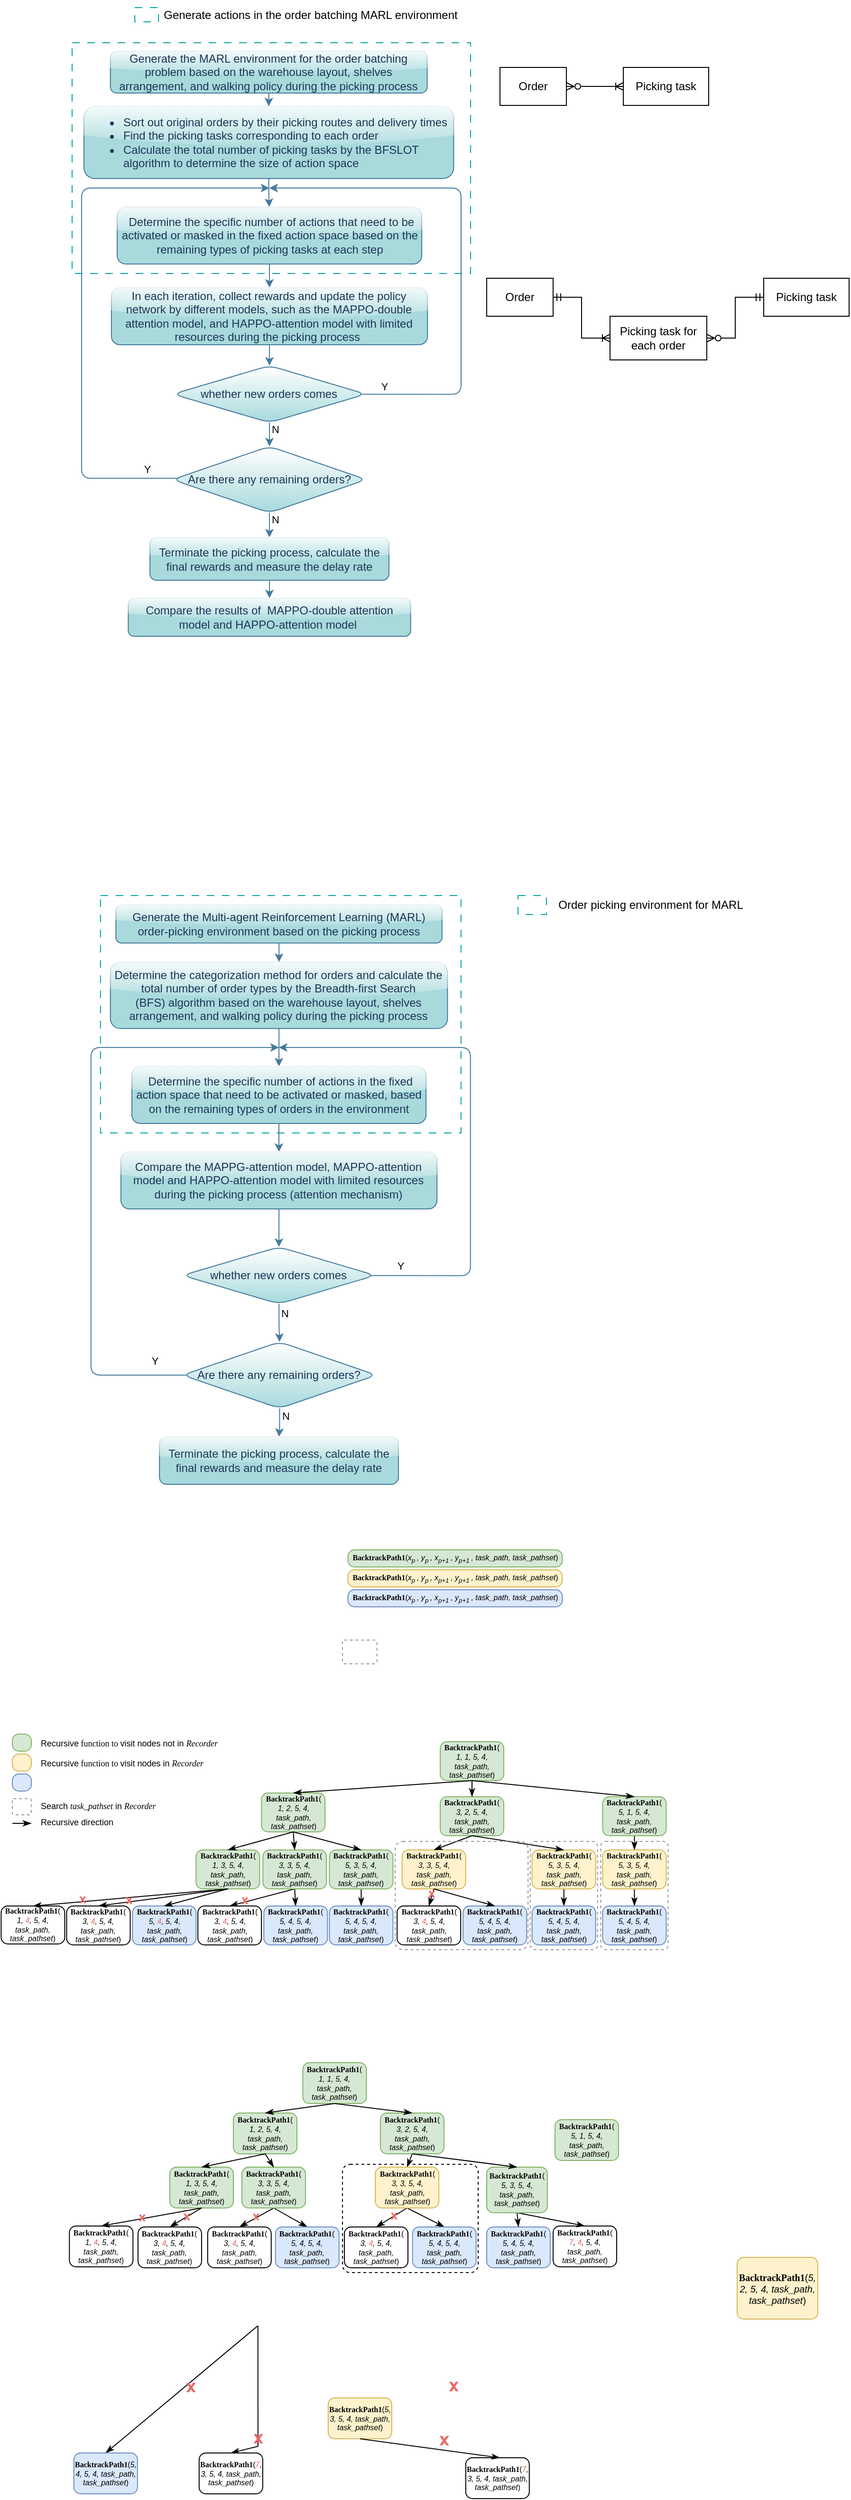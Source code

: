 <mxfile version="24.0.7" type="github">
  <diagram name="第 1 页" id="APUiPyiJGiFuWGCEKdUN">
    <mxGraphModel dx="1275" dy="478" grid="0" gridSize="10" guides="1" tooltips="1" connect="1" arrows="1" fold="1" page="0" pageScale="1" pageWidth="827" pageHeight="1169" math="0" shadow="0">
      <root>
        <mxCell id="0" />
        <mxCell id="1" parent="0" />
        <mxCell id="lKhuITtFj2oCFivtOTe7-77" value="" style="rounded=1;whiteSpace=wrap;html=1;arcSize=7;fillColor=none;dashed=1;strokeWidth=1;" vertex="1" parent="1">
          <mxGeometry x="325" y="2311" width="143" height="114" as="geometry" />
        </mxCell>
        <mxCell id="sRVcQoaXJWwUum2oUsaX-1" value="" style="rounded=0;whiteSpace=wrap;html=1;dashed=1;dashPattern=8 8;strokeColor=#00a3a3;strokeWidth=1;fillColor=none;" parent="1" vertex="1">
          <mxGeometry x="40" y="77" width="420" height="243" as="geometry" />
        </mxCell>
        <mxCell id="l2celHGfLboa8f3a0c6i-7" value="" style="edgeStyle=orthogonalEdgeStyle;rounded=1;orthogonalLoop=1;jettySize=auto;html=1;labelBackgroundColor=none;strokeColor=#457B9D;fontColor=default;" parent="1" source="l2celHGfLboa8f3a0c6i-1" target="l2celHGfLboa8f3a0c6i-2" edge="1">
          <mxGeometry relative="1" as="geometry" />
        </mxCell>
        <mxCell id="l2celHGfLboa8f3a0c6i-1" value="&lt;ul&gt;&lt;li style=&quot;text-align: left;&quot;&gt;Sort out original orders by their picking routes and delivery times&lt;/li&gt;&lt;li style=&quot;text-align: left;&quot;&gt;Find the picking tasks&amp;nbsp;&lt;span style=&quot;background-color: initial;&quot;&gt;corresponding to each order&lt;/span&gt;&lt;span style=&quot;background-color: initial;&quot;&gt;&amp;nbsp;&lt;/span&gt;&lt;/li&gt;&lt;li style=&quot;text-align: left;&quot;&gt;&lt;span style=&quot;background-color: initial;&quot;&gt;Calculate the total number of picking tasks by the BFSLOT&amp;nbsp; algorithm to determine the size of action space&lt;br&gt;&lt;/span&gt;&lt;/li&gt;&lt;/ul&gt;" style="rounded=1;whiteSpace=wrap;html=1;fillColor=#A8DADC;strokeColor=#457B9D;labelBackgroundColor=none;fontColor=#1D3557;glass=1;" parent="1" vertex="1">
          <mxGeometry x="52.5" y="144" width="389.66" height="76" as="geometry" />
        </mxCell>
        <mxCell id="l2celHGfLboa8f3a0c6i-6" value="" style="edgeStyle=orthogonalEdgeStyle;rounded=1;orthogonalLoop=1;jettySize=auto;html=1;labelBackgroundColor=none;strokeColor=#457B9D;fontColor=default;" parent="1" source="l2celHGfLboa8f3a0c6i-2" target="l2celHGfLboa8f3a0c6i-3" edge="1">
          <mxGeometry relative="1" as="geometry" />
        </mxCell>
        <mxCell id="l2celHGfLboa8f3a0c6i-2" value="&amp;nbsp;Determine the specific number of actions that need to be activated or masked in the fixed action space based on the remaining types of picking tasks at each step" style="rounded=1;whiteSpace=wrap;html=1;labelBackgroundColor=none;fillColor=#A8DADC;strokeColor=#457B9D;fontColor=#1D3557;glass=1;" parent="1" vertex="1">
          <mxGeometry x="87.52" y="250" width="321.02" height="60" as="geometry" />
        </mxCell>
        <mxCell id="l2celHGfLboa8f3a0c6i-5" value="" style="edgeStyle=orthogonalEdgeStyle;rounded=1;orthogonalLoop=1;jettySize=auto;html=1;labelBackgroundColor=none;strokeColor=#457B9D;fontColor=default;" parent="1" source="l2celHGfLboa8f3a0c6i-3" target="l2celHGfLboa8f3a0c6i-4" edge="1">
          <mxGeometry relative="1" as="geometry" />
        </mxCell>
        <mxCell id="l2celHGfLboa8f3a0c6i-3" value="In each iteration, collect rewards and update the policy network by different models, such as the MAPPO-double attention model, and HAPPO-attention model with limited resources during the picking process&amp;nbsp;" style="rounded=1;whiteSpace=wrap;html=1;labelBackgroundColor=none;fillColor=#A8DADC;strokeColor=#457B9D;fontColor=#1D3557;glass=1;" parent="1" vertex="1">
          <mxGeometry x="81.465" y="335" width="333.12" height="60" as="geometry" />
        </mxCell>
        <mxCell id="l2celHGfLboa8f3a0c6i-8" style="edgeStyle=orthogonalEdgeStyle;rounded=1;orthogonalLoop=1;jettySize=auto;html=1;exitX=0.95;exitY=0.503;exitDx=0;exitDy=0;labelBackgroundColor=none;strokeColor=#457B9D;fontColor=default;exitPerimeter=0;" parent="1" source="l2celHGfLboa8f3a0c6i-4" edge="1">
          <mxGeometry relative="1" as="geometry">
            <mxPoint x="247.91" y="230" as="targetPoint" />
            <mxPoint x="322.91" y="550" as="sourcePoint" />
            <Array as="points">
              <mxPoint x="450" y="447" />
              <mxPoint x="450" y="230" />
            </Array>
          </mxGeometry>
        </mxCell>
        <mxCell id="yh-4O9-LqZweAbqxaxyc-2" value="Y" style="edgeLabel;html=1;align=center;verticalAlign=middle;resizable=0;points=[];rounded=1;" parent="l2celHGfLboa8f3a0c6i-8" vertex="1" connectable="0">
          <mxGeometry x="0.411" y="2" relative="1" as="geometry">
            <mxPoint x="-35" y="207" as="offset" />
          </mxGeometry>
        </mxCell>
        <mxCell id="l2celHGfLboa8f3a0c6i-11" value="" style="edgeStyle=orthogonalEdgeStyle;rounded=1;orthogonalLoop=1;jettySize=auto;html=1;labelBackgroundColor=none;strokeColor=#457B9D;fontColor=default;" parent="1" source="l2celHGfLboa8f3a0c6i-15" target="l2celHGfLboa8f3a0c6i-9" edge="1">
          <mxGeometry relative="1" as="geometry" />
        </mxCell>
        <mxCell id="yh-4O9-LqZweAbqxaxyc-7" value="N" style="edgeLabel;html=1;align=center;verticalAlign=middle;resizable=0;points=[];" parent="l2celHGfLboa8f3a0c6i-11" vertex="1" connectable="0">
          <mxGeometry x="-0.76" y="1" relative="1" as="geometry">
            <mxPoint x="5" y="4" as="offset" />
          </mxGeometry>
        </mxCell>
        <mxCell id="l2celHGfLboa8f3a0c6i-4" value="whether new orders comes" style="rhombus;whiteSpace=wrap;html=1;labelBackgroundColor=none;fillColor=#A8DADC;strokeColor=#457B9D;fontColor=#1D3557;rounded=1;shadow=0;gradientColor=#ffffff;gradientDirection=north;" parent="1" vertex="1">
          <mxGeometry x="146.46" y="417" width="203.13" height="60" as="geometry" />
        </mxCell>
        <mxCell id="e7p2qe9BLUOQIa2MOwcy-30" style="edgeStyle=orthogonalEdgeStyle;shape=connector;rounded=1;orthogonalLoop=1;jettySize=auto;html=1;exitX=0.5;exitY=1;exitDx=0;exitDy=0;entryX=0.5;entryY=0;entryDx=0;entryDy=0;labelBackgroundColor=none;strokeColor=#457B9D;align=center;verticalAlign=middle;fontFamily=Helvetica;fontSize=11;fontColor=default;endArrow=classic;" parent="1" source="l2celHGfLboa8f3a0c6i-9" target="e7p2qe9BLUOQIa2MOwcy-29" edge="1">
          <mxGeometry relative="1" as="geometry" />
        </mxCell>
        <mxCell id="l2celHGfLboa8f3a0c6i-9" value="Terminate the picking process, calculate the final rewards and measure the delay rate" style="rounded=1;whiteSpace=wrap;html=1;labelBackgroundColor=none;fillColor=#A8DADC;strokeColor=#457B9D;fontColor=#1D3557;glass=1;" parent="1" vertex="1">
          <mxGeometry x="122.085" y="598" width="251.88" height="45" as="geometry" />
        </mxCell>
        <mxCell id="l2celHGfLboa8f3a0c6i-16" value="" style="edgeStyle=orthogonalEdgeStyle;rounded=1;orthogonalLoop=1;jettySize=auto;html=1;labelBackgroundColor=none;strokeColor=#457B9D;fontColor=default;" parent="1" source="l2celHGfLboa8f3a0c6i-4" target="l2celHGfLboa8f3a0c6i-15" edge="1">
          <mxGeometry relative="1" as="geometry">
            <mxPoint x="249.91" y="660" as="sourcePoint" />
            <mxPoint x="249.91" y="750" as="targetPoint" />
          </mxGeometry>
        </mxCell>
        <mxCell id="yh-4O9-LqZweAbqxaxyc-6" value="N" style="edgeLabel;html=1;align=center;verticalAlign=middle;resizable=0;points=[];" parent="l2celHGfLboa8f3a0c6i-16" vertex="1" connectable="0">
          <mxGeometry x="-0.3" y="1" relative="1" as="geometry">
            <mxPoint x="5" y="-2" as="offset" />
          </mxGeometry>
        </mxCell>
        <mxCell id="l2celHGfLboa8f3a0c6i-20" style="edgeStyle=orthogonalEdgeStyle;rounded=1;orthogonalLoop=1;jettySize=auto;html=1;exitX=0.057;exitY=0.48;exitDx=0;exitDy=0;labelBackgroundColor=none;strokeColor=#457B9D;fontColor=default;exitPerimeter=0;" parent="1" source="l2celHGfLboa8f3a0c6i-15" edge="1">
          <mxGeometry relative="1" as="geometry">
            <mxPoint x="247.91" y="230" as="targetPoint" />
            <Array as="points">
              <mxPoint x="50" y="536" />
              <mxPoint x="50" y="230" />
            </Array>
            <mxPoint x="145.41" y="670" as="sourcePoint" />
          </mxGeometry>
        </mxCell>
        <mxCell id="yh-4O9-LqZweAbqxaxyc-5" value="Y" style="edgeLabel;html=1;align=center;verticalAlign=middle;resizable=0;points=[];" parent="l2celHGfLboa8f3a0c6i-20" vertex="1" connectable="0">
          <mxGeometry x="-0.776" y="-1" relative="1" as="geometry">
            <mxPoint x="30" y="-9" as="offset" />
          </mxGeometry>
        </mxCell>
        <mxCell id="l2celHGfLboa8f3a0c6i-15" value="Are there any remaining orders?" style="rhombus;whiteSpace=wrap;html=1;labelBackgroundColor=none;fillColor=#A8DADC;strokeColor=#457B9D;fontColor=#1D3557;rounded=1;gradientColor=#ffffff;gradientDirection=north;" parent="1" vertex="1">
          <mxGeometry x="145.835" y="502" width="204.38" height="70" as="geometry" />
        </mxCell>
        <mxCell id="e7p2qe9BLUOQIa2MOwcy-28" style="edgeStyle=orthogonalEdgeStyle;shape=connector;rounded=1;orthogonalLoop=1;jettySize=auto;html=1;exitX=0.5;exitY=1;exitDx=0;exitDy=0;entryX=0.5;entryY=0;entryDx=0;entryDy=0;labelBackgroundColor=none;strokeColor=#457B9D;align=center;verticalAlign=middle;fontFamily=Helvetica;fontSize=11;fontColor=default;endArrow=classic;" parent="1" source="l2celHGfLboa8f3a0c6i-23" target="l2celHGfLboa8f3a0c6i-1" edge="1">
          <mxGeometry relative="1" as="geometry" />
        </mxCell>
        <mxCell id="l2celHGfLboa8f3a0c6i-23" value="Generate the MARL environment for the order batching problem based on the warehouse layout, shelves arrangement, and walking policy during the picking process" style="rounded=1;whiteSpace=wrap;html=1;fillColor=#A8DADC;strokeColor=#457B9D;labelBackgroundColor=none;fontColor=#1D3557;glass=1;" parent="1" vertex="1">
          <mxGeometry x="80.38" y="86" width="333.9" height="44" as="geometry" />
        </mxCell>
        <mxCell id="sRVcQoaXJWwUum2oUsaX-3" value="Generate actions in the order batching MARL environment" style="text;html=1;strokeColor=none;fillColor=none;align=center;verticalAlign=middle;whiteSpace=wrap;rounded=0;" parent="1" vertex="1">
          <mxGeometry x="133" y="32.5" width="316.91" height="30" as="geometry" />
        </mxCell>
        <mxCell id="sRVcQoaXJWwUum2oUsaX-4" value="" style="rounded=0;whiteSpace=wrap;html=1;dashed=1;strokeColor=#00a3a3;strokeWidth=1;fillColor=none;dashPattern=8 8;" parent="1" vertex="1">
          <mxGeometry x="106.09" y="40" width="25" height="15" as="geometry" />
        </mxCell>
        <mxCell id="e7p2qe9BLUOQIa2MOwcy-1" value="" style="rounded=0;whiteSpace=wrap;html=1;dashed=1;dashPattern=8 8;strokeColor=#00a3a3;strokeWidth=1;fillColor=none;" parent="1" vertex="1">
          <mxGeometry x="69.91" y="975" width="380" height="250" as="geometry" />
        </mxCell>
        <mxCell id="e7p2qe9BLUOQIa2MOwcy-2" value="" style="edgeStyle=orthogonalEdgeStyle;rounded=1;orthogonalLoop=1;jettySize=auto;html=1;labelBackgroundColor=none;strokeColor=#457B9D;fontColor=default;" parent="1" source="e7p2qe9BLUOQIa2MOwcy-3" target="e7p2qe9BLUOQIa2MOwcy-5" edge="1">
          <mxGeometry relative="1" as="geometry" />
        </mxCell>
        <mxCell id="e7p2qe9BLUOQIa2MOwcy-3" value="Determine the categorization method for orders and calculate the total number of order types by the Breadth-first Search (BFS)&amp;nbsp;algorithm based on the warehouse layout, shelves arrangement, and walking policy during the picking process" style="rounded=1;whiteSpace=wrap;html=1;fillColor=#A8DADC;strokeColor=#457B9D;labelBackgroundColor=none;fontColor=#1D3557;glass=1;" parent="1" vertex="1">
          <mxGeometry x="80.38" y="1045" width="355.31" height="70" as="geometry" />
        </mxCell>
        <mxCell id="e7p2qe9BLUOQIa2MOwcy-4" value="" style="edgeStyle=orthogonalEdgeStyle;rounded=1;orthogonalLoop=1;jettySize=auto;html=1;labelBackgroundColor=none;strokeColor=#457B9D;fontColor=default;" parent="1" source="e7p2qe9BLUOQIa2MOwcy-5" target="e7p2qe9BLUOQIa2MOwcy-7" edge="1">
          <mxGeometry relative="1" as="geometry" />
        </mxCell>
        <mxCell id="e7p2qe9BLUOQIa2MOwcy-5" value="&amp;nbsp;Determine the specific number of actions in the fixed action space that need to be activated or masked, based on the remaining types of orders in the environment" style="rounded=1;whiteSpace=wrap;html=1;labelBackgroundColor=none;fillColor=#A8DADC;strokeColor=#457B9D;fontColor=#1D3557;glass=1;" parent="1" vertex="1">
          <mxGeometry x="103.03" y="1155" width="310" height="60" as="geometry" />
        </mxCell>
        <mxCell id="e7p2qe9BLUOQIa2MOwcy-6" value="" style="edgeStyle=orthogonalEdgeStyle;rounded=1;orthogonalLoop=1;jettySize=auto;html=1;labelBackgroundColor=none;strokeColor=#457B9D;fontColor=default;" parent="1" source="e7p2qe9BLUOQIa2MOwcy-7" target="e7p2qe9BLUOQIa2MOwcy-12" edge="1">
          <mxGeometry relative="1" as="geometry" />
        </mxCell>
        <mxCell id="e7p2qe9BLUOQIa2MOwcy-7" value="Compare the MAPPG-attention model, MAPPO-attention model and HAPPO-attention model with limited resources during the picking process (attention mechanism)" style="rounded=1;whiteSpace=wrap;html=1;labelBackgroundColor=none;fillColor=#A8DADC;strokeColor=#457B9D;fontColor=#1D3557;glass=1;" parent="1" vertex="1">
          <mxGeometry x="91.47" y="1245" width="333.12" height="60" as="geometry" />
        </mxCell>
        <mxCell id="e7p2qe9BLUOQIa2MOwcy-8" style="edgeStyle=orthogonalEdgeStyle;rounded=1;orthogonalLoop=1;jettySize=auto;html=1;exitX=0.95;exitY=0.503;exitDx=0;exitDy=0;labelBackgroundColor=none;strokeColor=#457B9D;fontColor=default;exitPerimeter=0;" parent="1" source="e7p2qe9BLUOQIa2MOwcy-12" edge="1">
          <mxGeometry relative="1" as="geometry">
            <mxPoint x="257.91" y="1135" as="targetPoint" />
            <mxPoint x="332.91" y="1455" as="sourcePoint" />
            <Array as="points">
              <mxPoint x="459.91" y="1375" />
              <mxPoint x="459.91" y="1135" />
            </Array>
          </mxGeometry>
        </mxCell>
        <mxCell id="e7p2qe9BLUOQIa2MOwcy-9" value="Y" style="edgeLabel;html=1;align=center;verticalAlign=middle;resizable=0;points=[];rounded=1;" parent="e7p2qe9BLUOQIa2MOwcy-8" vertex="1" connectable="0">
          <mxGeometry x="0.411" y="2" relative="1" as="geometry">
            <mxPoint x="-35" y="228" as="offset" />
          </mxGeometry>
        </mxCell>
        <mxCell id="e7p2qe9BLUOQIa2MOwcy-10" value="" style="edgeStyle=orthogonalEdgeStyle;rounded=1;orthogonalLoop=1;jettySize=auto;html=1;labelBackgroundColor=none;strokeColor=#457B9D;fontColor=default;" parent="1" source="e7p2qe9BLUOQIa2MOwcy-18" target="e7p2qe9BLUOQIa2MOwcy-13" edge="1">
          <mxGeometry relative="1" as="geometry" />
        </mxCell>
        <mxCell id="e7p2qe9BLUOQIa2MOwcy-11" value="N" style="edgeLabel;html=1;align=center;verticalAlign=middle;resizable=0;points=[];" parent="e7p2qe9BLUOQIa2MOwcy-10" vertex="1" connectable="0">
          <mxGeometry x="-0.76" y="1" relative="1" as="geometry">
            <mxPoint x="5" y="4" as="offset" />
          </mxGeometry>
        </mxCell>
        <mxCell id="e7p2qe9BLUOQIa2MOwcy-12" value="whether new orders comes" style="rhombus;whiteSpace=wrap;html=1;labelBackgroundColor=none;fillColor=#A8DADC;strokeColor=#457B9D;fontColor=#1D3557;rounded=1;shadow=0;gradientColor=#ffffff;gradientDirection=north;" parent="1" vertex="1">
          <mxGeometry x="156.46" y="1345" width="203.13" height="60" as="geometry" />
        </mxCell>
        <mxCell id="e7p2qe9BLUOQIa2MOwcy-13" value="Terminate the picking process, calculate the final rewards and measure the delay rate" style="rounded=1;whiteSpace=wrap;html=1;labelBackgroundColor=none;fillColor=#A8DADC;strokeColor=#457B9D;fontColor=#1D3557;glass=1;" parent="1" vertex="1">
          <mxGeometry x="132.09" y="1545" width="251.88" height="50" as="geometry" />
        </mxCell>
        <mxCell id="e7p2qe9BLUOQIa2MOwcy-14" value="" style="edgeStyle=orthogonalEdgeStyle;rounded=1;orthogonalLoop=1;jettySize=auto;html=1;labelBackgroundColor=none;strokeColor=#457B9D;fontColor=default;" parent="1" source="e7p2qe9BLUOQIa2MOwcy-12" target="e7p2qe9BLUOQIa2MOwcy-18" edge="1">
          <mxGeometry relative="1" as="geometry">
            <mxPoint x="259.91" y="1565" as="sourcePoint" />
            <mxPoint x="259.91" y="1655" as="targetPoint" />
          </mxGeometry>
        </mxCell>
        <mxCell id="e7p2qe9BLUOQIa2MOwcy-15" value="N" style="edgeLabel;html=1;align=center;verticalAlign=middle;resizable=0;points=[];" parent="e7p2qe9BLUOQIa2MOwcy-14" vertex="1" connectable="0">
          <mxGeometry x="-0.3" y="1" relative="1" as="geometry">
            <mxPoint x="5" y="-4" as="offset" />
          </mxGeometry>
        </mxCell>
        <mxCell id="e7p2qe9BLUOQIa2MOwcy-16" style="edgeStyle=orthogonalEdgeStyle;rounded=1;orthogonalLoop=1;jettySize=auto;html=1;exitX=0.057;exitY=0.48;exitDx=0;exitDy=0;labelBackgroundColor=none;strokeColor=#457B9D;fontColor=default;exitPerimeter=0;" parent="1" source="e7p2qe9BLUOQIa2MOwcy-18" edge="1">
          <mxGeometry relative="1" as="geometry">
            <mxPoint x="257.91" y="1135" as="targetPoint" />
            <Array as="points">
              <mxPoint x="167.91" y="1480" />
              <mxPoint x="59.91" y="1480" />
              <mxPoint x="59.91" y="1135" />
            </Array>
            <mxPoint x="155.41" y="1575" as="sourcePoint" />
          </mxGeometry>
        </mxCell>
        <mxCell id="e7p2qe9BLUOQIa2MOwcy-17" value="Y" style="edgeLabel;html=1;align=center;verticalAlign=middle;resizable=0;points=[];" parent="e7p2qe9BLUOQIa2MOwcy-16" vertex="1" connectable="0">
          <mxGeometry x="-0.776" y="-1" relative="1" as="geometry">
            <mxPoint x="30" y="-14" as="offset" />
          </mxGeometry>
        </mxCell>
        <mxCell id="e7p2qe9BLUOQIa2MOwcy-18" value="Are there any remaining orders?" style="rhombus;whiteSpace=wrap;html=1;labelBackgroundColor=none;fillColor=#A8DADC;strokeColor=#457B9D;fontColor=#1D3557;rounded=1;gradientColor=#ffffff;gradientDirection=north;" parent="1" vertex="1">
          <mxGeometry x="156.46" y="1445" width="204.38" height="70" as="geometry" />
        </mxCell>
        <mxCell id="e7p2qe9BLUOQIa2MOwcy-19" value="" style="edgeStyle=orthogonalEdgeStyle;rounded=1;orthogonalLoop=1;jettySize=auto;html=1;strokeColor=#457B9D;labelBackgroundColor=none;fontColor=default;" parent="1" source="e7p2qe9BLUOQIa2MOwcy-20" target="e7p2qe9BLUOQIa2MOwcy-3" edge="1">
          <mxGeometry relative="1" as="geometry" />
        </mxCell>
        <mxCell id="e7p2qe9BLUOQIa2MOwcy-20" value="Generate the&amp;nbsp;Multi-agent Reinforcement Learning (MARL) order-picking environment based on the picking process" style="rounded=1;whiteSpace=wrap;html=1;fillColor=#A8DADC;strokeColor=#457B9D;labelBackgroundColor=none;fontColor=#1D3557;glass=1;" parent="1" vertex="1">
          <mxGeometry x="86.16" y="985" width="343.75" height="40" as="geometry" />
        </mxCell>
        <mxCell id="e7p2qe9BLUOQIa2MOwcy-21" value="Order picking environment for MARL" style="text;html=1;strokeColor=none;fillColor=none;align=center;verticalAlign=middle;whiteSpace=wrap;rounded=0;" parent="1" vertex="1">
          <mxGeometry x="540" y="970" width="220" height="30" as="geometry" />
        </mxCell>
        <mxCell id="e7p2qe9BLUOQIa2MOwcy-22" value="" style="rounded=0;whiteSpace=wrap;html=1;dashed=1;dashPattern=8 8;strokeColor=#00a3a3;strokeWidth=1;fillColor=none;" parent="1" vertex="1">
          <mxGeometry x="510" y="975" width="30" height="20" as="geometry" />
        </mxCell>
        <mxCell id="e7p2qe9BLUOQIa2MOwcy-29" value="Compare the results of&amp;nbsp; MAPPO-double attention model and HAPPO-attention model&amp;nbsp;" style="rounded=1;whiteSpace=wrap;html=1;labelBackgroundColor=none;fillColor=#A8DADC;strokeColor=#457B9D;fontColor=#1D3557;glass=1;" parent="1" vertex="1">
          <mxGeometry x="99.225" y="662" width="297.6" height="40" as="geometry" />
        </mxCell>
        <mxCell id="ZB7EkO9kNFXdpVu7yOwd-1" value="" style="edgeStyle=entityRelationEdgeStyle;fontSize=12;html=1;endArrow=ERoneToMany;startArrow=ERzeroToMany;rounded=0;entryX=0;entryY=0.5;entryDx=0;entryDy=0;exitX=1;exitY=0.5;exitDx=0;exitDy=0;" parent="1" source="ZB7EkO9kNFXdpVu7yOwd-3" target="ZB7EkO9kNFXdpVu7yOwd-2" edge="1">
          <mxGeometry width="100" height="100" relative="1" as="geometry">
            <mxPoint x="411" y="118" as="sourcePoint" />
            <mxPoint x="621" y="117.5" as="targetPoint" />
          </mxGeometry>
        </mxCell>
        <mxCell id="ZB7EkO9kNFXdpVu7yOwd-2" value="Picking task" style="rounded=0;whiteSpace=wrap;html=1;" parent="1" vertex="1">
          <mxGeometry x="621" y="103" width="90" height="40" as="geometry" />
        </mxCell>
        <mxCell id="ZB7EkO9kNFXdpVu7yOwd-3" value="Order" style="rounded=0;whiteSpace=wrap;html=1;" parent="1" vertex="1">
          <mxGeometry x="491" y="103" width="70" height="40" as="geometry" />
        </mxCell>
        <mxCell id="ZB7EkO9kNFXdpVu7yOwd-4" style="edgeStyle=orthogonalEdgeStyle;rounded=0;orthogonalLoop=1;jettySize=auto;html=1;exitX=0.5;exitY=1;exitDx=0;exitDy=0;" parent="1" source="ZB7EkO9kNFXdpVu7yOwd-2" target="ZB7EkO9kNFXdpVu7yOwd-2" edge="1">
          <mxGeometry relative="1" as="geometry" />
        </mxCell>
        <mxCell id="ULynLGJUY7w-oLaEKoEF-1" value="" style="edgeStyle=entityRelationEdgeStyle;fontSize=12;html=1;endArrow=ERoneToMany;startArrow=ERmandOne;rounded=0;entryX=0;entryY=0.5;entryDx=0;entryDy=0;" parent="1" source="ULynLGJUY7w-oLaEKoEF-2" target="ULynLGJUY7w-oLaEKoEF-4" edge="1">
          <mxGeometry width="100" height="100" relative="1" as="geometry">
            <mxPoint x="566" y="405" as="sourcePoint" />
            <mxPoint x="610" y="439" as="targetPoint" />
            <Array as="points">
              <mxPoint x="630" y="516" />
              <mxPoint x="572" y="505" />
              <mxPoint x="621" y="472" />
              <mxPoint x="625" y="547" />
              <mxPoint x="633" y="515" />
              <mxPoint x="608" y="556" />
              <mxPoint x="627" y="465" />
              <mxPoint x="640" y="494" />
              <mxPoint x="669" y="480" />
            </Array>
          </mxGeometry>
        </mxCell>
        <mxCell id="ULynLGJUY7w-oLaEKoEF-2" value="Order" style="rounded=0;whiteSpace=wrap;html=1;" parent="1" vertex="1">
          <mxGeometry x="477" y="325" width="70" height="40" as="geometry" />
        </mxCell>
        <mxCell id="ULynLGJUY7w-oLaEKoEF-4" value="Picking task for each order" style="rounded=0;whiteSpace=wrap;html=1;" parent="1" vertex="1">
          <mxGeometry x="607" y="365" width="102" height="46" as="geometry" />
        </mxCell>
        <mxCell id="ULynLGJUY7w-oLaEKoEF-6" value="Picking task" style="rounded=0;whiteSpace=wrap;html=1;" parent="1" vertex="1">
          <mxGeometry x="769" y="325" width="90" height="40" as="geometry" />
        </mxCell>
        <mxCell id="ULynLGJUY7w-oLaEKoEF-7" value="" style="edgeStyle=entityRelationEdgeStyle;fontSize=12;html=1;endArrow=ERzeroToMany;startArrow=ERmandOne;rounded=0;exitX=0;exitY=0.5;exitDx=0;exitDy=0;entryX=1;entryY=0.5;entryDx=0;entryDy=0;" parent="1" source="ULynLGJUY7w-oLaEKoEF-6" target="ULynLGJUY7w-oLaEKoEF-4" edge="1">
          <mxGeometry width="100" height="100" relative="1" as="geometry">
            <mxPoint x="503" y="572" as="sourcePoint" />
            <mxPoint x="603" y="472" as="targetPoint" />
            <Array as="points">
              <mxPoint x="584" y="469" />
            </Array>
          </mxGeometry>
        </mxCell>
        <mxCell id="DStK-ZsJD_rh7-KFMaaV-16" value="&lt;font style=&quot;font-size: 8px;&quot; face=&quot;Comic Sans MS&quot;&gt;&lt;b style=&quot;font-size: 8px;&quot;&gt;BacktrackPath1&lt;/b&gt;&lt;/font&gt;(&lt;div style=&quot;font-size: 8px;&quot;&gt;&lt;i style=&quot;font-size: 8px;&quot;&gt;1, 1, 5, 4, task_path, task_pathset&lt;/i&gt;)&lt;/div&gt;" style="rounded=1;whiteSpace=wrap;html=1;absoluteArcSize=1;arcSize=14;strokeWidth=1;fillColor=#d5e8d4;strokeColor=#82b366;fontSize=8;" parent="1" vertex="1">
          <mxGeometry x="428.03" y="1866" width="67" height="41" as="geometry" />
        </mxCell>
        <mxCell id="DStK-ZsJD_rh7-KFMaaV-18" value="&lt;font style=&quot;font-size: 8px;&quot; face=&quot;Comic Sans MS&quot;&gt;&lt;b style=&quot;font-size: 8px;&quot;&gt;BacktrackPath1&lt;/b&gt;&lt;/font&gt;&lt;span style=&quot;background-color: initial; font-size: 8px;&quot;&gt;(&lt;/span&gt;&lt;div style=&quot;font-size: 8px;&quot;&gt;&lt;i style=&quot;background-color: initial; font-size: 8px;&quot;&gt;1, 2, 5, 4, task_path, task_pathset&lt;/i&gt;&lt;span style=&quot;background-color: initial; font-size: 8px;&quot;&gt;)&lt;/span&gt;&lt;/div&gt;" style="rounded=1;whiteSpace=wrap;html=1;absoluteArcSize=1;arcSize=14;strokeWidth=1;fillColor=#d5e8d4;strokeColor=#82b366;fontSize=8;align=center;" parent="1" vertex="1">
          <mxGeometry x="239.58" y="1920" width="67" height="41" as="geometry" />
        </mxCell>
        <mxCell id="DStK-ZsJD_rh7-KFMaaV-19" value="&lt;font style=&quot;font-size: 8px;&quot; face=&quot;Comic Sans MS&quot;&gt;&lt;b style=&quot;font-size: 8px;&quot;&gt;BacktrackPath1&lt;/b&gt;&lt;/font&gt;(&lt;div style=&quot;font-size: 8px;&quot;&gt;&lt;i style=&quot;font-size: 8px;&quot;&gt;3, 2, 5, 4, task_path, task_pathset&lt;/i&gt;)&lt;/div&gt;" style="rounded=1;whiteSpace=wrap;html=1;absoluteArcSize=1;arcSize=14;strokeWidth=1;fillColor=#d5e8d4;strokeColor=#82b366;fontSize=8;" parent="1" vertex="1">
          <mxGeometry x="428.03" y="1924" width="67" height="41" as="geometry" />
        </mxCell>
        <mxCell id="DStK-ZsJD_rh7-KFMaaV-21" value="&lt;font style=&quot;font-size: 8px;&quot; face=&quot;Comic Sans MS&quot;&gt;&lt;b style=&quot;font-size: 8px;&quot;&gt;BacktrackPath1&lt;/b&gt;&lt;/font&gt;(&lt;div style=&quot;font-size: 8px;&quot;&gt;&lt;i style=&quot;font-size: 8px;&quot;&gt;1, 3, 5, 4, task_path, task_pathset&lt;/i&gt;)&lt;/div&gt;" style="rounded=1;whiteSpace=wrap;html=1;absoluteArcSize=1;arcSize=14;strokeWidth=1;fillColor=#d5e8d4;strokeColor=#82b366;fontSize=8;" parent="1" vertex="1">
          <mxGeometry x="170.67" y="1980" width="67" height="41" as="geometry" />
        </mxCell>
        <mxCell id="DStK-ZsJD_rh7-KFMaaV-22" value="&lt;font style=&quot;font-size: 8px;&quot; face=&quot;Comic Sans MS&quot;&gt;&lt;b style=&quot;font-size: 8px;&quot;&gt;BacktrackPath1&lt;/b&gt;&lt;/font&gt;(&lt;div style=&quot;font-size: 8px;&quot;&gt;&lt;i style=&quot;font-size: 8px;&quot;&gt;1, &lt;font style=&quot;font-size: 8px;&quot; color=&quot;#ea6b66&quot;&gt;4&lt;/font&gt;, 5, 4, task_path, task_pathset&lt;/i&gt;)&lt;/div&gt;" style="rounded=1;whiteSpace=wrap;html=1;absoluteArcSize=1;arcSize=14;strokeWidth=1;fontSize=8;" parent="1" vertex="1">
          <mxGeometry x="-34.79" y="2039" width="67" height="40" as="geometry" />
        </mxCell>
        <mxCell id="DStK-ZsJD_rh7-KFMaaV-40" style="rounded=0;orthogonalLoop=1;jettySize=auto;html=1;exitX=0.5;exitY=1;exitDx=0;exitDy=0;entryX=0.5;entryY=0;entryDx=0;entryDy=0;strokeColor=default;align=center;verticalAlign=middle;fontFamily=Helvetica;fontSize=11;fontColor=default;labelBackgroundColor=default;endArrow=classicThin;endFill=1;" parent="1" source="DStK-ZsJD_rh7-KFMaaV-26" target="lKhuITtFj2oCFivtOTe7-95" edge="1">
          <mxGeometry relative="1" as="geometry" />
        </mxCell>
        <mxCell id="DStK-ZsJD_rh7-KFMaaV-23" value="&lt;font style=&quot;font-size: 8px;&quot; face=&quot;Comic Sans MS&quot;&gt;&lt;b style=&quot;font-size: 8px;&quot;&gt;BacktrackPath1&lt;/b&gt;&lt;/font&gt;(&lt;div&gt;&lt;i style=&quot;font-size: 8px;&quot;&gt;3, &lt;font color=&quot;#ff6666&quot;&gt;4&lt;/font&gt;, 5, 4, task_path, task_pathset&lt;/i&gt;)&lt;/div&gt;" style="rounded=1;whiteSpace=wrap;html=1;absoluteArcSize=1;arcSize=14;strokeWidth=1;fontSize=8;" parent="1" vertex="1">
          <mxGeometry x="172.58" y="2039" width="67" height="41" as="geometry" />
        </mxCell>
        <mxCell id="DStK-ZsJD_rh7-KFMaaV-34" style="edgeStyle=none;rounded=0;orthogonalLoop=1;jettySize=auto;html=1;exitX=0.5;exitY=1;exitDx=0;exitDy=0;entryX=0.5;entryY=0;entryDx=0;entryDy=0;strokeColor=default;align=center;verticalAlign=middle;fontFamily=Helvetica;fontSize=11;fontColor=default;labelBackgroundColor=default;endArrow=classicThin;endFill=1;" parent="1" source="DStK-ZsJD_rh7-KFMaaV-24" target="DStK-ZsJD_rh7-KFMaaV-23" edge="1">
          <mxGeometry relative="1" as="geometry" />
        </mxCell>
        <mxCell id="DStK-ZsJD_rh7-KFMaaV-35" style="edgeStyle=none;rounded=0;orthogonalLoop=1;jettySize=auto;html=1;exitX=0.5;exitY=1;exitDx=0;exitDy=0;entryX=0.5;entryY=0;entryDx=0;entryDy=0;strokeColor=default;align=center;verticalAlign=middle;fontFamily=Helvetica;fontSize=11;fontColor=default;labelBackgroundColor=default;endArrow=classicThin;endFill=1;" parent="1" source="DStK-ZsJD_rh7-KFMaaV-24" target="DStK-ZsJD_rh7-KFMaaV-28" edge="1">
          <mxGeometry relative="1" as="geometry" />
        </mxCell>
        <mxCell id="DStK-ZsJD_rh7-KFMaaV-24" value="&lt;font style=&quot;font-size: 8px;&quot; face=&quot;Comic Sans MS&quot;&gt;&lt;b style=&quot;font-size: 8px;&quot;&gt;BacktrackPath1&lt;/b&gt;&lt;/font&gt;(&lt;div style=&quot;font-size: 8px;&quot;&gt;&lt;i style=&quot;font-size: 8px;&quot;&gt;3, 3, 5, 4, task_path, task_pathset&lt;/i&gt;)&lt;/div&gt;" style="rounded=1;whiteSpace=wrap;html=1;absoluteArcSize=1;arcSize=14;strokeWidth=1;fillColor=#d5e8d4;strokeColor=#82b366;fontSize=8;" parent="1" vertex="1">
          <mxGeometry x="241.12" y="1980" width="67" height="41" as="geometry" />
        </mxCell>
        <mxCell id="DStK-ZsJD_rh7-KFMaaV-26" value="&lt;font style=&quot;font-size: 8px;&quot; face=&quot;Comic Sans MS&quot;&gt;&lt;b style=&quot;font-size: 8px;&quot;&gt;BacktrackPath1&lt;/b&gt;&lt;/font&gt;(&lt;div style=&quot;font-size: 8px;&quot;&gt;&lt;i style=&quot;font-size: 8px;&quot;&gt;5, 1, 5, 4, task_path, task_pathset&lt;/i&gt;)&lt;/div&gt;" style="rounded=1;whiteSpace=wrap;html=1;absoluteArcSize=1;arcSize=14;strokeWidth=1;fillColor=#d5e8d4;strokeColor=#82b366;fontSize=8;" parent="1" vertex="1">
          <mxGeometry x="599.21" y="1924" width="67" height="41" as="geometry" />
        </mxCell>
        <mxCell id="DStK-ZsJD_rh7-KFMaaV-28" value="&lt;font style=&quot;font-size: 8px;&quot; face=&quot;Comic Sans MS&quot;&gt;&lt;b style=&quot;font-size: 8px;&quot;&gt;BacktrackPath1&lt;/b&gt;&lt;/font&gt;(&lt;div&gt;&lt;i style=&quot;font-size: 8px;&quot;&gt;5, 4, 5, 4, task_path, task_pathset&lt;/i&gt;)&lt;/div&gt;" style="rounded=1;whiteSpace=wrap;html=1;absoluteArcSize=1;arcSize=14;strokeWidth=1;fillColor=#dae8fc;strokeColor=#6c8ebf;fontSize=8;" parent="1" vertex="1">
          <mxGeometry x="242.12" y="2039" width="67" height="41" as="geometry" />
        </mxCell>
        <mxCell id="DStK-ZsJD_rh7-KFMaaV-30" style="edgeStyle=none;rounded=0;orthogonalLoop=1;jettySize=auto;html=1;exitX=0.5;exitY=1;exitDx=0;exitDy=0;strokeColor=default;align=center;verticalAlign=middle;fontFamily=Helvetica;fontSize=11;fontColor=default;labelBackgroundColor=default;endArrow=classicThin;endFill=1;entryX=0.5;entryY=0;entryDx=0;entryDy=0;" parent="1" source="DStK-ZsJD_rh7-KFMaaV-16" target="DStK-ZsJD_rh7-KFMaaV-19" edge="1">
          <mxGeometry relative="1" as="geometry">
            <mxPoint x="652.21" y="1942" as="targetPoint" />
          </mxGeometry>
        </mxCell>
        <mxCell id="DStK-ZsJD_rh7-KFMaaV-29" style="rounded=0;orthogonalLoop=1;jettySize=auto;html=1;exitX=0.5;exitY=1;exitDx=0;exitDy=0;endArrow=classicThin;endFill=1;entryX=0.5;entryY=0;entryDx=0;entryDy=0;" parent="1" source="DStK-ZsJD_rh7-KFMaaV-16" target="DStK-ZsJD_rh7-KFMaaV-18" edge="1">
          <mxGeometry relative="1" as="geometry">
            <mxPoint x="315.21" y="1941" as="targetPoint" />
          </mxGeometry>
        </mxCell>
        <mxCell id="DStK-ZsJD_rh7-KFMaaV-58" value="&lt;font style=&quot;font-size: 8px;&quot; face=&quot;Comic Sans MS&quot;&gt;&lt;b style=&quot;font-size: 8px;&quot;&gt;BacktrackPath1&lt;/b&gt;&lt;/font&gt;(&lt;div&gt;&lt;i style=&quot;font-size: 8px;&quot;&gt;3, 3, 5, 4, task_path, task_pathset&lt;/i&gt;)&lt;/div&gt;" style="rounded=1;whiteSpace=wrap;html=1;absoluteArcSize=1;arcSize=14;strokeWidth=1;fillColor=#fff2cc;strokeColor=#d6b656;fontSize=8;" parent="1" vertex="1">
          <mxGeometry x="387.85" y="1980" width="67" height="41" as="geometry" />
        </mxCell>
        <mxCell id="DStK-ZsJD_rh7-KFMaaV-60" style="edgeStyle=none;rounded=0;orthogonalLoop=1;jettySize=auto;html=1;exitX=0.5;exitY=1;exitDx=0;exitDy=0;strokeColor=default;align=center;verticalAlign=middle;fontFamily=Helvetica;fontSize=11;fontColor=default;labelBackgroundColor=default;endArrow=classicThin;endFill=1;entryX=0.5;entryY=0;entryDx=0;entryDy=0;" parent="1" source="DStK-ZsJD_rh7-KFMaaV-16" target="DStK-ZsJD_rh7-KFMaaV-26" edge="1">
          <mxGeometry relative="1" as="geometry">
            <mxPoint x="726.9" y="2012.379" as="targetPoint" />
          </mxGeometry>
        </mxCell>
        <mxCell id="lKhuITtFj2oCFivtOTe7-85" style="edgeStyle=orthogonalEdgeStyle;rounded=0;orthogonalLoop=1;jettySize=auto;html=1;exitX=0.5;exitY=1;exitDx=0;exitDy=0;entryX=0.5;entryY=0;entryDx=0;entryDy=0;endArrow=classicThin;endFill=1;" edge="1" parent="1" source="lKhuITtFj2oCFivtOTe7-2" target="lKhuITtFj2oCFivtOTe7-84">
          <mxGeometry relative="1" as="geometry" />
        </mxCell>
        <mxCell id="lKhuITtFj2oCFivtOTe7-2" value="&lt;font style=&quot;font-size: 8px;&quot; face=&quot;Comic Sans MS&quot;&gt;&lt;b style=&quot;font-size: 8px;&quot;&gt;BacktrackPath1&lt;/b&gt;&lt;/font&gt;(&lt;div style=&quot;font-size: 8px;&quot;&gt;&lt;i style=&quot;font-size: 8px;&quot;&gt;5, 3, 5, 4, task_path, task_pathset&lt;/i&gt;)&lt;/div&gt;" style="rounded=1;whiteSpace=wrap;html=1;absoluteArcSize=1;arcSize=14;strokeWidth=1;fillColor=#d5e8d4;strokeColor=#82b366;fontSize=8;" vertex="1" parent="1">
          <mxGeometry x="311.21" y="1980" width="67" height="41" as="geometry" />
        </mxCell>
        <mxCell id="lKhuITtFj2oCFivtOTe7-4" value="&lt;font style=&quot;font-size: 8px;&quot; face=&quot;Comic Sans MS&quot;&gt;&lt;b style=&quot;font-size: 8px;&quot;&gt;BacktrackPath1&lt;/b&gt;&lt;/font&gt;(&lt;div style=&quot;font-size: 8px;&quot;&gt;&lt;i style=&quot;font-size: 8px;&quot;&gt;3, &lt;font style=&quot;font-size: 8px;&quot; color=&quot;#ea6b66&quot;&gt;4&lt;/font&gt;, 5, 4, task_path, task_pathset&lt;/i&gt;)&lt;/div&gt;" style="rounded=1;whiteSpace=wrap;html=1;absoluteArcSize=1;arcSize=14;strokeWidth=1;fontSize=8;" vertex="1" parent="1">
          <mxGeometry x="34.24" y="2039" width="67" height="41" as="geometry" />
        </mxCell>
        <mxCell id="DStK-ZsJD_rh7-KFMaaV-31" style="rounded=0;orthogonalLoop=1;jettySize=auto;html=1;exitX=0.5;exitY=1;exitDx=0;exitDy=0;entryX=0.5;entryY=0;entryDx=0;entryDy=0;strokeColor=default;align=center;verticalAlign=middle;fontFamily=Helvetica;fontSize=11;fontColor=default;labelBackgroundColor=default;endArrow=classicThin;endFill=1;" parent="1" source="DStK-ZsJD_rh7-KFMaaV-18" target="DStK-ZsJD_rh7-KFMaaV-21" edge="1">
          <mxGeometry relative="1" as="geometry" />
        </mxCell>
        <mxCell id="DStK-ZsJD_rh7-KFMaaV-32" style="rounded=0;orthogonalLoop=1;jettySize=auto;html=1;exitX=0.5;exitY=1;exitDx=0;exitDy=0;entryX=0.5;entryY=0;entryDx=0;entryDy=0;strokeColor=default;align=center;verticalAlign=middle;fontFamily=Helvetica;fontSize=11;fontColor=default;labelBackgroundColor=default;endArrow=classicThin;endFill=1;" parent="1" source="DStK-ZsJD_rh7-KFMaaV-18" target="DStK-ZsJD_rh7-KFMaaV-24" edge="1">
          <mxGeometry relative="1" as="geometry" />
        </mxCell>
        <mxCell id="lKhuITtFj2oCFivtOTe7-3" style="rounded=0;orthogonalLoop=1;jettySize=auto;html=1;exitX=0.5;exitY=1;exitDx=0;exitDy=0;entryX=0.5;entryY=0;entryDx=0;entryDy=0;strokeColor=default;align=center;verticalAlign=middle;fontFamily=Helvetica;fontSize=11;fontColor=default;labelBackgroundColor=default;endArrow=classicThin;endFill=1;" edge="1" parent="1" source="DStK-ZsJD_rh7-KFMaaV-18" target="lKhuITtFj2oCFivtOTe7-2">
          <mxGeometry relative="1" as="geometry" />
        </mxCell>
        <mxCell id="lKhuITtFj2oCFivtOTe7-6" value="&lt;font style=&quot;font-size: 8px;&quot; face=&quot;Comic Sans MS&quot;&gt;&lt;b style=&quot;font-size: 8px;&quot;&gt;BacktrackPath1&lt;/b&gt;&lt;/font&gt;(&lt;div style=&quot;font-size: 8px;&quot;&gt;&lt;i style=&quot;font-size: 8px;&quot;&gt;5, &lt;font style=&quot;font-size: 8px;&quot; color=&quot;#ea6b66&quot;&gt;4&lt;/font&gt;, 5, 4, task_path, task_pathset&lt;/i&gt;)&lt;/div&gt;" style="rounded=1;whiteSpace=wrap;html=1;absoluteArcSize=1;arcSize=14;strokeWidth=1;fontSize=8;fillColor=#dae8fc;strokeColor=#6c8ebf;" vertex="1" parent="1">
          <mxGeometry x="103.67" y="2039" width="67" height="41" as="geometry" />
        </mxCell>
        <mxCell id="lKhuITtFj2oCFivtOTe7-7" style="rounded=0;orthogonalLoop=1;jettySize=auto;html=1;exitX=0.5;exitY=1;exitDx=0;exitDy=0;strokeColor=default;align=center;verticalAlign=middle;fontFamily=Helvetica;fontSize=11;fontColor=default;labelBackgroundColor=default;endArrow=classicThin;endFill=1;entryX=0.5;entryY=0;entryDx=0;entryDy=0;" edge="1" parent="1" source="DStK-ZsJD_rh7-KFMaaV-21" target="lKhuITtFj2oCFivtOTe7-4">
          <mxGeometry relative="1" as="geometry" />
        </mxCell>
        <mxCell id="lKhuITtFj2oCFivtOTe7-8" style="rounded=0;orthogonalLoop=1;jettySize=auto;html=1;exitX=0.5;exitY=1;exitDx=0;exitDy=0;endArrow=classicThin;endFill=1;entryX=0.5;entryY=0;entryDx=0;entryDy=0;" edge="1" parent="1" source="DStK-ZsJD_rh7-KFMaaV-21" target="lKhuITtFj2oCFivtOTe7-6">
          <mxGeometry relative="1" as="geometry" />
        </mxCell>
        <mxCell id="DStK-ZsJD_rh7-KFMaaV-33" style="edgeStyle=none;rounded=0;orthogonalLoop=1;jettySize=auto;html=1;exitX=0.5;exitY=1;exitDx=0;exitDy=0;entryX=0.5;entryY=0;entryDx=0;entryDy=0;strokeColor=default;align=center;verticalAlign=middle;fontFamily=Helvetica;fontSize=11;fontColor=default;labelBackgroundColor=default;endArrow=classicThin;endFill=1;" parent="1" source="DStK-ZsJD_rh7-KFMaaV-21" target="DStK-ZsJD_rh7-KFMaaV-22" edge="1">
          <mxGeometry relative="1" as="geometry">
            <mxPoint x="75.71" y="2083" as="sourcePoint" />
          </mxGeometry>
        </mxCell>
        <mxCell id="DStK-ZsJD_rh7-KFMaaV-36" value="" style="verticalLabelPosition=bottom;verticalAlign=top;html=1;shape=mxgraph.basic.x;fontFamily=Helvetica;fontSize=11;fontColor=default;labelBackgroundColor=default;strokeColor=none;fillColor=#EA6B66;" parent="1" vertex="1">
          <mxGeometry x="47.67" y="2029" width="7" height="7" as="geometry" />
        </mxCell>
        <mxCell id="lKhuITtFj2oCFivtOTe7-10" value="" style="verticalLabelPosition=bottom;verticalAlign=top;html=1;shape=mxgraph.basic.x;fontFamily=Helvetica;fontSize=11;fontColor=default;labelBackgroundColor=default;strokeColor=none;fillColor=#EA6B66;" vertex="1" parent="1">
          <mxGeometry x="96.67" y="2030" width="7" height="7" as="geometry" />
        </mxCell>
        <mxCell id="lKhuITtFj2oCFivtOTe7-13" value="&lt;font style=&quot;font-size: 8px;&quot; face=&quot;Comic Sans MS&quot;&gt;&lt;b style=&quot;font-size: 8px;&quot;&gt;BacktrackPath1&lt;/b&gt;&lt;/font&gt;(&lt;div style=&quot;font-size: 8px;&quot;&gt;&lt;i style=&quot;font-size: 8px;&quot;&gt;1, 1, 5, 4, task_path, task_pathset&lt;/i&gt;)&lt;/div&gt;" style="rounded=1;whiteSpace=wrap;html=1;absoluteArcSize=1;arcSize=14;strokeWidth=1;fillColor=#d5e8d4;strokeColor=#82b366;fontSize=8;" vertex="1" parent="1">
          <mxGeometry x="283.21" y="2204" width="67" height="43" as="geometry" />
        </mxCell>
        <mxCell id="lKhuITtFj2oCFivtOTe7-14" value="&lt;font style=&quot;font-size: 8px;&quot; face=&quot;Comic Sans MS&quot;&gt;&lt;b style=&quot;font-size: 8px;&quot;&gt;BacktrackPath1&lt;/b&gt;&lt;/font&gt;&lt;span style=&quot;background-color: initial; font-size: 8px;&quot;&gt;(&lt;/span&gt;&lt;div style=&quot;font-size: 8px;&quot;&gt;&lt;i style=&quot;background-color: initial; font-size: 8px;&quot;&gt;1, 2, 5, 4, task_path, task_pathset&lt;/i&gt;&lt;span style=&quot;background-color: initial; font-size: 8px;&quot;&gt;)&lt;/span&gt;&lt;/div&gt;" style="rounded=1;whiteSpace=wrap;html=1;absoluteArcSize=1;arcSize=14;strokeWidth=1;fillColor=#d5e8d4;strokeColor=#82b366;fontSize=8;align=center;" vertex="1" parent="1">
          <mxGeometry x="210" y="2257" width="67" height="43" as="geometry" />
        </mxCell>
        <mxCell id="lKhuITtFj2oCFivtOTe7-15" style="edgeStyle=none;rounded=0;orthogonalLoop=1;jettySize=auto;html=1;exitX=0.5;exitY=1;exitDx=0;exitDy=0;entryX=0.5;entryY=0;entryDx=0;entryDy=0;strokeColor=default;align=center;verticalAlign=middle;fontFamily=Helvetica;fontSize=11;fontColor=default;labelBackgroundColor=default;endArrow=classicThin;endFill=1;" edge="1" parent="1" source="lKhuITtFj2oCFivtOTe7-16" target="lKhuITtFj2oCFivtOTe7-50">
          <mxGeometry relative="1" as="geometry" />
        </mxCell>
        <mxCell id="lKhuITtFj2oCFivtOTe7-16" value="&lt;font style=&quot;font-size: 8px;&quot; face=&quot;Comic Sans MS&quot;&gt;&lt;b style=&quot;font-size: 8px;&quot;&gt;BacktrackPath1&lt;/b&gt;&lt;/font&gt;(&lt;div style=&quot;font-size: 8px;&quot;&gt;&lt;i style=&quot;font-size: 8px;&quot;&gt;3, 2, 5, 4, task_path, task_pathset&lt;/i&gt;)&lt;/div&gt;" style="rounded=1;whiteSpace=wrap;html=1;absoluteArcSize=1;arcSize=14;strokeWidth=1;fillColor=#d5e8d4;strokeColor=#82b366;fontSize=8;" vertex="1" parent="1">
          <mxGeometry x="364.97" y="2257" width="67" height="43" as="geometry" />
        </mxCell>
        <mxCell id="lKhuITtFj2oCFivtOTe7-17" value="&lt;font style=&quot;font-size: 8px;&quot; face=&quot;Comic Sans MS&quot;&gt;&lt;b style=&quot;font-size: 8px;&quot;&gt;BacktrackPath1&lt;/b&gt;&lt;/font&gt;(&lt;div style=&quot;font-size: 8px;&quot;&gt;&lt;i style=&quot;font-size: 8px;&quot;&gt;1, 3, 5, 4, task_path, task_pathset&lt;/i&gt;)&lt;/div&gt;" style="rounded=1;whiteSpace=wrap;html=1;absoluteArcSize=1;arcSize=14;strokeWidth=1;fillColor=#d5e8d4;strokeColor=#82b366;fontSize=8;" vertex="1" parent="1">
          <mxGeometry x="143" y="2314" width="67" height="43" as="geometry" />
        </mxCell>
        <mxCell id="lKhuITtFj2oCFivtOTe7-18" value="&lt;font style=&quot;font-size: 8px;&quot; face=&quot;Comic Sans MS&quot;&gt;&lt;b style=&quot;font-size: 8px;&quot;&gt;BacktrackPath1&lt;/b&gt;&lt;/font&gt;(&lt;div style=&quot;font-size: 8px;&quot;&gt;&lt;i style=&quot;font-size: 8px;&quot;&gt;1, &lt;font style=&quot;font-size: 8px;&quot; color=&quot;#ea6b66&quot;&gt;4&lt;/font&gt;, 5, 4, task_path, task_pathset&lt;/i&gt;)&lt;/div&gt;" style="rounded=1;whiteSpace=wrap;html=1;absoluteArcSize=1;arcSize=14;strokeWidth=1;fontSize=8;" vertex="1" parent="1">
          <mxGeometry x="37.16" y="2376" width="67" height="43" as="geometry" />
        </mxCell>
        <mxCell id="lKhuITtFj2oCFivtOTe7-21" value="&lt;font style=&quot;font-size: 8px;&quot; face=&quot;Comic Sans MS&quot;&gt;&lt;b style=&quot;font-size: 8px;&quot;&gt;BacktrackPath1&lt;/b&gt;&lt;/font&gt;(&lt;div&gt;&lt;i style=&quot;font-size: 8px;&quot;&gt;3, &lt;font color=&quot;#ff6666&quot;&gt;4&lt;/font&gt;, 5, 4, task_path, task_pathset&lt;/i&gt;)&lt;/div&gt;" style="rounded=1;whiteSpace=wrap;html=1;absoluteArcSize=1;arcSize=14;strokeWidth=1;fontSize=8;" vertex="1" parent="1">
          <mxGeometry x="182.88" y="2377" width="67" height="43" as="geometry" />
        </mxCell>
        <mxCell id="lKhuITtFj2oCFivtOTe7-22" style="edgeStyle=none;rounded=0;orthogonalLoop=1;jettySize=auto;html=1;exitX=0.5;exitY=1;exitDx=0;exitDy=0;entryX=0.5;entryY=0;entryDx=0;entryDy=0;strokeColor=default;align=center;verticalAlign=middle;fontFamily=Helvetica;fontSize=11;fontColor=default;labelBackgroundColor=default;endArrow=classicThin;endFill=1;" edge="1" parent="1" source="lKhuITtFj2oCFivtOTe7-24" target="lKhuITtFj2oCFivtOTe7-21">
          <mxGeometry relative="1" as="geometry" />
        </mxCell>
        <mxCell id="lKhuITtFj2oCFivtOTe7-23" style="edgeStyle=none;rounded=0;orthogonalLoop=1;jettySize=auto;html=1;exitX=0.5;exitY=1;exitDx=0;exitDy=0;entryX=0.5;entryY=0;entryDx=0;entryDy=0;strokeColor=default;align=center;verticalAlign=middle;fontFamily=Helvetica;fontSize=11;fontColor=default;labelBackgroundColor=default;endArrow=classicThin;endFill=1;" edge="1" parent="1" source="lKhuITtFj2oCFivtOTe7-24" target="lKhuITtFj2oCFivtOTe7-28">
          <mxGeometry relative="1" as="geometry" />
        </mxCell>
        <mxCell id="lKhuITtFj2oCFivtOTe7-24" value="&lt;font style=&quot;font-size: 8px;&quot; face=&quot;Comic Sans MS&quot;&gt;&lt;b style=&quot;font-size: 8px;&quot;&gt;BacktrackPath1&lt;/b&gt;&lt;/font&gt;(&lt;div style=&quot;font-size: 8px;&quot;&gt;&lt;i style=&quot;font-size: 8px;&quot;&gt;3, 3, 5, 4, task_path, task_pathset&lt;/i&gt;)&lt;/div&gt;" style="rounded=1;whiteSpace=wrap;html=1;absoluteArcSize=1;arcSize=14;strokeWidth=1;fillColor=#d5e8d4;strokeColor=#82b366;fontSize=8;" vertex="1" parent="1">
          <mxGeometry x="219" y="2314" width="67" height="43" as="geometry" />
        </mxCell>
        <mxCell id="lKhuITtFj2oCFivtOTe7-25" value="&lt;font style=&quot;font-size: 8px;&quot; face=&quot;Comic Sans MS&quot;&gt;&lt;b style=&quot;font-size: 8px;&quot;&gt;BacktrackPath1&lt;/b&gt;&lt;/font&gt;(&lt;div style=&quot;font-size: 8px;&quot;&gt;&lt;i style=&quot;font-size: 8px;&quot;&gt;5, 1, 5, 4, task_path, task_pathset&lt;/i&gt;)&lt;/div&gt;" style="rounded=1;whiteSpace=wrap;html=1;absoluteArcSize=1;arcSize=14;strokeWidth=1;fillColor=#d5e8d4;strokeColor=#82b366;fontSize=8;" vertex="1" parent="1">
          <mxGeometry x="549" y="2264" width="67" height="43" as="geometry" />
        </mxCell>
        <mxCell id="lKhuITtFj2oCFivtOTe7-28" value="&lt;font style=&quot;font-size: 8px;&quot; face=&quot;Comic Sans MS&quot;&gt;&lt;b style=&quot;font-size: 8px;&quot;&gt;BacktrackPath1&lt;/b&gt;&lt;/font&gt;(&lt;div&gt;&lt;i style=&quot;font-size: 8px;&quot;&gt;5, 4, 5, 4, task_path, task_pathset&lt;/i&gt;)&lt;/div&gt;" style="rounded=1;whiteSpace=wrap;html=1;absoluteArcSize=1;arcSize=14;strokeWidth=1;fillColor=#dae8fc;strokeColor=#6c8ebf;fontSize=8;" vertex="1" parent="1">
          <mxGeometry x="254.37" y="2377" width="67" height="43" as="geometry" />
        </mxCell>
        <mxCell id="lKhuITtFj2oCFivtOTe7-29" style="edgeStyle=none;rounded=0;orthogonalLoop=1;jettySize=auto;html=1;exitX=0.5;exitY=1;exitDx=0;exitDy=0;strokeColor=default;align=center;verticalAlign=middle;fontFamily=Helvetica;fontSize=11;fontColor=default;labelBackgroundColor=default;endArrow=classicThin;endFill=1;entryX=0.5;entryY=0;entryDx=0;entryDy=0;" edge="1" parent="1" source="lKhuITtFj2oCFivtOTe7-13" target="lKhuITtFj2oCFivtOTe7-16">
          <mxGeometry relative="1" as="geometry">
            <mxPoint x="626" y="2266" as="targetPoint" />
          </mxGeometry>
        </mxCell>
        <mxCell id="lKhuITtFj2oCFivtOTe7-30" style="rounded=0;orthogonalLoop=1;jettySize=auto;html=1;exitX=0.5;exitY=1;exitDx=0;exitDy=0;endArrow=classicThin;endFill=1;entryX=0.5;entryY=0;entryDx=0;entryDy=0;" edge="1" parent="1" source="lKhuITtFj2oCFivtOTe7-13" target="lKhuITtFj2oCFivtOTe7-14">
          <mxGeometry relative="1" as="geometry">
            <mxPoint x="289" y="2265" as="targetPoint" />
          </mxGeometry>
        </mxCell>
        <mxCell id="lKhuITtFj2oCFivtOTe7-32" style="edgeStyle=none;rounded=0;orthogonalLoop=1;jettySize=auto;html=1;exitX=0.5;exitY=1;exitDx=0;exitDy=0;entryX=0.5;entryY=0;entryDx=0;entryDy=0;strokeColor=default;align=center;verticalAlign=middle;fontFamily=Helvetica;fontSize=11;fontColor=default;labelBackgroundColor=default;endArrow=classicThin;endFill=1;" edge="1" parent="1" target="lKhuITtFj2oCFivtOTe7-38">
          <mxGeometry relative="1" as="geometry">
            <mxPoint x="235.87" y="2481.0" as="sourcePoint" />
          </mxGeometry>
        </mxCell>
        <mxCell id="lKhuITtFj2oCFivtOTe7-33" style="edgeStyle=none;rounded=0;orthogonalLoop=1;jettySize=auto;html=1;exitX=0.5;exitY=1;exitDx=0;exitDy=0;entryX=0.5;entryY=0;entryDx=0;entryDy=0;strokeColor=default;align=center;verticalAlign=middle;fontFamily=Helvetica;fontSize=11;fontColor=default;labelBackgroundColor=default;endArrow=classicThin;endFill=1;" edge="1" parent="1" target="lKhuITtFj2oCFivtOTe7-39">
          <mxGeometry relative="1" as="geometry">
            <mxPoint x="235.87" y="2481.0" as="sourcePoint" />
            <Array as="points">
              <mxPoint x="235.91" y="2608" />
            </Array>
          </mxGeometry>
        </mxCell>
        <mxCell id="lKhuITtFj2oCFivtOTe7-35" value="" style="verticalLabelPosition=bottom;verticalAlign=top;html=1;shape=mxgraph.basic.x;fontFamily=Helvetica;fontSize=11;fontColor=default;labelBackgroundColor=default;strokeColor=none;fillColor=#EA6B66;" vertex="1" parent="1">
          <mxGeometry x="160.37" y="2541" width="10" height="10" as="geometry" />
        </mxCell>
        <mxCell id="lKhuITtFj2oCFivtOTe7-37" value="&lt;font style=&quot;font-size: 8px;&quot; face=&quot;Comic Sans MS&quot;&gt;&lt;b style=&quot;font-size: 8px;&quot;&gt;BacktrackPath1&lt;/b&gt;&lt;/font&gt;(&lt;i style=&quot;font-size: 8px;&quot;&gt;5, 3, 5, 4, task_path, task_pathset&lt;/i&gt;)" style="rounded=1;whiteSpace=wrap;html=1;absoluteArcSize=1;arcSize=14;strokeWidth=1;fillColor=#fff2cc;strokeColor=#d6b656;fontSize=8;" vertex="1" parent="1">
          <mxGeometry x="309.91" y="2557" width="67" height="43" as="geometry" />
        </mxCell>
        <mxCell id="lKhuITtFj2oCFivtOTe7-38" value="&lt;font style=&quot;font-size: 8px;&quot; face=&quot;Comic Sans MS&quot;&gt;&lt;b style=&quot;font-size: 8px;&quot;&gt;BacktrackPath1&lt;/b&gt;&lt;/font&gt;(&lt;i style=&quot;font-size: 8px;&quot;&gt;5, 4, 5, 4, task_path, task_pathset&lt;/i&gt;)" style="rounded=1;whiteSpace=wrap;html=1;absoluteArcSize=1;arcSize=14;strokeWidth=1;fillColor=#dae8fc;strokeColor=#6c8ebf;fontSize=8;" vertex="1" parent="1">
          <mxGeometry x="41.91" y="2615" width="67" height="43" as="geometry" />
        </mxCell>
        <mxCell id="lKhuITtFj2oCFivtOTe7-39" value="&lt;font style=&quot;font-size: 8px;&quot; face=&quot;Comic Sans MS&quot;&gt;&lt;b style=&quot;font-size: 8px;&quot;&gt;BacktrackPath1&lt;/b&gt;&lt;/font&gt;(&lt;i style=&quot;font-size: 8px;&quot;&gt;&lt;font style=&quot;font-size: 8px;&quot; color=&quot;#ea6b66&quot;&gt;7&lt;/font&gt;, 3, 5, 4, task_path, task_pathset&lt;/i&gt;)" style="rounded=1;whiteSpace=wrap;html=1;absoluteArcSize=1;arcSize=14;strokeWidth=1;fontSize=8;" vertex="1" parent="1">
          <mxGeometry x="173.91" y="2615" width="67" height="43" as="geometry" />
        </mxCell>
        <mxCell id="lKhuITtFj2oCFivtOTe7-40" value="&lt;font style=&quot;font-size: 8px;&quot; face=&quot;Comic Sans MS&quot;&gt;&lt;b style=&quot;font-size: 8px;&quot;&gt;BacktrackPath1&lt;/b&gt;&lt;/font&gt;(&lt;div&gt;&lt;i style=&quot;font-size: 8px;&quot;&gt;5, 4, 5, 4, task_path, task_pathset&lt;/i&gt;)&lt;/div&gt;" style="rounded=1;whiteSpace=wrap;html=1;absoluteArcSize=1;arcSize=14;strokeWidth=1;fillColor=#dae8fc;strokeColor=#6c8ebf;fontSize=8;" vertex="1" parent="1">
          <mxGeometry x="477" y="2377" width="67" height="43" as="geometry" />
        </mxCell>
        <mxCell id="lKhuITtFj2oCFivtOTe7-41" value="&lt;font style=&quot;font-size: 8px;&quot; face=&quot;Comic Sans MS&quot;&gt;&lt;b style=&quot;font-size: 8px;&quot;&gt;BacktrackPath1&lt;/b&gt;&lt;/font&gt;(&lt;i style=&quot;font-size: 8px;&quot;&gt;&lt;font style=&quot;font-size: 8px;&quot; color=&quot;#ea6b66&quot;&gt;7&lt;/font&gt;, 3, 5, 4, task_path, task_pathset&lt;/i&gt;)" style="rounded=1;whiteSpace=wrap;html=1;absoluteArcSize=1;arcSize=14;strokeWidth=1;fontSize=8;" vertex="1" parent="1">
          <mxGeometry x="454.91" y="2620" width="67" height="43" as="geometry" />
        </mxCell>
        <mxCell id="lKhuITtFj2oCFivtOTe7-42" style="edgeStyle=none;rounded=0;orthogonalLoop=1;jettySize=auto;html=1;exitX=0.5;exitY=1;exitDx=0;exitDy=0;entryX=0.539;entryY=0.001;entryDx=0;entryDy=0;entryPerimeter=0;strokeColor=default;align=center;verticalAlign=middle;fontFamily=Helvetica;fontSize=11;fontColor=default;labelBackgroundColor=default;endArrow=classicThin;endFill=1;" edge="1" parent="1" source="lKhuITtFj2oCFivtOTe7-37" target="lKhuITtFj2oCFivtOTe7-41">
          <mxGeometry relative="1" as="geometry">
            <mxPoint x="483.41" y="2602" as="sourcePoint" />
          </mxGeometry>
        </mxCell>
        <mxCell id="lKhuITtFj2oCFivtOTe7-43" value="&lt;font style=&quot;font-size: 8px;&quot; face=&quot;Comic Sans MS&quot;&gt;&lt;b style=&quot;font-size: 8px;&quot;&gt;BacktrackPath1&lt;/b&gt;&lt;/font&gt;(&lt;div&gt;&lt;i style=&quot;font-size: 8px;&quot;&gt;&lt;font style=&quot;font-size: 8px;&quot; color=&quot;#ea6b66&quot;&gt;7&lt;/font&gt;, &lt;font color=&quot;#ff6666&quot;&gt;4&lt;/font&gt;, 5, 4, task_path, task_pathset&lt;/i&gt;)&lt;/div&gt;" style="rounded=1;whiteSpace=wrap;html=1;absoluteArcSize=1;arcSize=14;strokeWidth=1;fontSize=8;" vertex="1" parent="1">
          <mxGeometry x="547" y="2376" width="67" height="43" as="geometry" />
        </mxCell>
        <mxCell id="lKhuITtFj2oCFivtOTe7-45" value="" style="verticalLabelPosition=bottom;verticalAlign=top;html=1;shape=mxgraph.basic.x;fontFamily=Helvetica;fontSize=11;fontColor=default;labelBackgroundColor=default;strokeColor=none;fillColor=#EA6B66;" vertex="1" parent="1">
          <mxGeometry x="231.37" y="2595" width="10" height="10" as="geometry" />
        </mxCell>
        <mxCell id="lKhuITtFj2oCFivtOTe7-46" value="" style="verticalLabelPosition=bottom;verticalAlign=top;html=1;shape=mxgraph.basic.x;fontFamily=Helvetica;fontSize=11;fontColor=default;labelBackgroundColor=default;strokeColor=none;fillColor=#EA6B66;" vertex="1" parent="1">
          <mxGeometry x="427.37" y="2597" width="10" height="10" as="geometry" />
        </mxCell>
        <mxCell id="lKhuITtFj2oCFivtOTe7-47" value="" style="verticalLabelPosition=bottom;verticalAlign=top;html=1;shape=mxgraph.basic.x;fontFamily=Helvetica;fontSize=11;fontColor=default;labelBackgroundColor=default;strokeColor=none;fillColor=#EA6B66;" vertex="1" parent="1">
          <mxGeometry x="437.37" y="2540" width="10" height="10" as="geometry" />
        </mxCell>
        <mxCell id="lKhuITtFj2oCFivtOTe7-48" style="edgeStyle=none;rounded=0;orthogonalLoop=1;jettySize=auto;html=1;exitX=0.5;exitY=1;exitDx=0;exitDy=0;entryX=0.5;entryY=0;entryDx=0;entryDy=0;strokeColor=default;align=center;verticalAlign=middle;fontFamily=Helvetica;fontSize=11;fontColor=default;labelBackgroundColor=default;endArrow=classicThin;endFill=1;" edge="1" parent="1" source="lKhuITtFj2oCFivtOTe7-50" target="lKhuITtFj2oCFivtOTe7-51">
          <mxGeometry relative="1" as="geometry" />
        </mxCell>
        <mxCell id="lKhuITtFj2oCFivtOTe7-49" style="rounded=0;orthogonalLoop=1;jettySize=auto;html=1;exitX=0.5;exitY=1;exitDx=0;exitDy=0;entryX=0.5;entryY=0;entryDx=0;entryDy=0;strokeColor=default;align=center;verticalAlign=middle;fontFamily=Helvetica;fontSize=11;fontColor=default;labelBackgroundColor=default;endArrow=classicThin;endFill=1;" edge="1" parent="1" source="lKhuITtFj2oCFivtOTe7-50" target="lKhuITtFj2oCFivtOTe7-52">
          <mxGeometry relative="1" as="geometry" />
        </mxCell>
        <mxCell id="lKhuITtFj2oCFivtOTe7-50" value="&lt;font style=&quot;font-size: 8px;&quot; face=&quot;Comic Sans MS&quot;&gt;&lt;b style=&quot;font-size: 8px;&quot;&gt;BacktrackPath1&lt;/b&gt;&lt;/font&gt;(&lt;div&gt;&lt;i style=&quot;font-size: 8px;&quot;&gt;3, 3, 5, 4, task_path, task_pathset&lt;/i&gt;)&lt;/div&gt;" style="rounded=1;whiteSpace=wrap;html=1;absoluteArcSize=1;arcSize=14;strokeWidth=1;fillColor=#fff2cc;strokeColor=#d6b656;fontSize=8;" vertex="1" parent="1">
          <mxGeometry x="359.59" y="2314" width="67" height="43" as="geometry" />
        </mxCell>
        <mxCell id="lKhuITtFj2oCFivtOTe7-51" value="&lt;font style=&quot;font-size: 8px;&quot; face=&quot;Comic Sans MS&quot;&gt;&lt;b style=&quot;font-size: 8px;&quot;&gt;BacktrackPath1&lt;/b&gt;&lt;/font&gt;(&lt;div&gt;&lt;i style=&quot;font-size: 8px;&quot;&gt;3, &lt;font color=&quot;#ff6666&quot;&gt;4&lt;/font&gt;, 5, 4, task_path, task_pathset&lt;/i&gt;)&lt;/div&gt;" style="rounded=1;whiteSpace=wrap;html=1;absoluteArcSize=1;arcSize=14;strokeWidth=1;fillColor=default;strokeColor=default;fontSize=8;align=center;verticalAlign=middle;fontFamily=Helvetica;fontColor=default;" vertex="1" parent="1">
          <mxGeometry x="327" y="2377" width="67" height="43" as="geometry" />
        </mxCell>
        <mxCell id="lKhuITtFj2oCFivtOTe7-52" value="&lt;font style=&quot;font-size: 8px;&quot; face=&quot;Comic Sans MS&quot;&gt;&lt;b style=&quot;font-size: 8px;&quot;&gt;BacktrackPath1&lt;/b&gt;&lt;/font&gt;(&lt;div&gt;&lt;i style=&quot;font-size: 8px;&quot;&gt;5, 4, 5, 4, task_path, task_pathset&lt;/i&gt;)&lt;/div&gt;" style="rounded=1;whiteSpace=wrap;html=1;absoluteArcSize=1;arcSize=14;strokeWidth=1;fillColor=#dae8fc;strokeColor=#6c8ebf;fontSize=8;align=center;verticalAlign=middle;fontFamily=Helvetica;fontColor=default;" vertex="1" parent="1">
          <mxGeometry x="398.87" y="2377" width="67" height="43" as="geometry" />
        </mxCell>
        <mxCell id="lKhuITtFj2oCFivtOTe7-53" value="&lt;font style=&quot;font-size: 10px;&quot; face=&quot;Comic Sans MS&quot;&gt;&lt;b style=&quot;font-size: 10px;&quot;&gt;BacktrackPath1&lt;/b&gt;&lt;/font&gt;(&lt;i style=&quot;font-size: 10px;&quot;&gt;5, 2, 5, 4, task_path, task_pathset&lt;/i&gt;)" style="rounded=1;whiteSpace=wrap;html=1;absoluteArcSize=1;arcSize=14;strokeWidth=1;fillColor=#fff2cc;strokeColor=#d6b656;fontSize=10;" vertex="1" parent="1">
          <mxGeometry x="741" y="2409" width="85" height="65" as="geometry" />
        </mxCell>
        <mxCell id="lKhuITtFj2oCFivtOTe7-79" style="rounded=0;orthogonalLoop=1;jettySize=auto;html=1;exitX=0.5;exitY=1;exitDx=0;exitDy=0;entryX=0.5;entryY=0;entryDx=0;entryDy=0;strokeColor=default;align=center;verticalAlign=middle;fontFamily=Helvetica;fontSize=11;fontColor=default;labelBackgroundColor=default;endArrow=classicThin;endFill=1;" edge="1" parent="1" source="lKhuITtFj2oCFivtOTe7-55" target="lKhuITtFj2oCFivtOTe7-40">
          <mxGeometry relative="1" as="geometry" />
        </mxCell>
        <mxCell id="lKhuITtFj2oCFivtOTe7-80" style="rounded=0;orthogonalLoop=1;jettySize=auto;html=1;exitX=0.5;exitY=1;exitDx=0;exitDy=0;entryX=0.5;entryY=0;entryDx=0;entryDy=0;strokeColor=default;align=center;verticalAlign=middle;fontFamily=Helvetica;fontSize=11;fontColor=default;labelBackgroundColor=default;endArrow=classicThin;endFill=1;" edge="1" parent="1" source="lKhuITtFj2oCFivtOTe7-55" target="lKhuITtFj2oCFivtOTe7-43">
          <mxGeometry relative="1" as="geometry" />
        </mxCell>
        <mxCell id="lKhuITtFj2oCFivtOTe7-55" value="&lt;font style=&quot;font-size: 8px;&quot; face=&quot;Comic Sans MS&quot;&gt;&lt;b style=&quot;font-size: 8px;&quot;&gt;BacktrackPath1&lt;/b&gt;&lt;/font&gt;(&lt;div style=&quot;font-size: 8px;&quot;&gt;&lt;i style=&quot;font-size: 8px;&quot;&gt;5, 3, 5, 4, task_path, task_pathset&lt;/i&gt;)&lt;/div&gt;" style="rounded=1;whiteSpace=wrap;html=1;absoluteArcSize=1;arcSize=14;strokeWidth=1;fillColor=#d5e8d4;strokeColor=#82b366;fontSize=8;" vertex="1" parent="1">
          <mxGeometry x="477" y="2314" width="64" height="48" as="geometry" />
        </mxCell>
        <mxCell id="lKhuITtFj2oCFivtOTe7-56" value="&lt;font style=&quot;font-size: 8px;&quot; face=&quot;Comic Sans MS&quot;&gt;&lt;b style=&quot;font-size: 8px;&quot;&gt;BacktrackPath1&lt;/b&gt;&lt;/font&gt;(&lt;div style=&quot;font-size: 8px;&quot;&gt;&lt;i style=&quot;font-size: 8px;&quot;&gt;3, &lt;font style=&quot;font-size: 8px;&quot; color=&quot;#ea6b66&quot;&gt;4&lt;/font&gt;, 5, 4, task_path, task_pathset&lt;/i&gt;)&lt;/div&gt;" style="rounded=1;whiteSpace=wrap;html=1;absoluteArcSize=1;arcSize=14;strokeWidth=1;fontSize=8;" vertex="1" parent="1">
          <mxGeometry x="109.47" y="2377" width="67" height="43" as="geometry" />
        </mxCell>
        <mxCell id="lKhuITtFj2oCFivtOTe7-57" style="edgeStyle=none;rounded=0;orthogonalLoop=1;jettySize=auto;html=1;exitX=0.5;exitY=1;exitDx=0;exitDy=0;entryX=0.5;entryY=0;entryDx=0;entryDy=0;strokeColor=default;align=center;verticalAlign=middle;fontFamily=Helvetica;fontSize=11;fontColor=default;labelBackgroundColor=default;endArrow=classicThin;endFill=1;" edge="1" parent="1" source="lKhuITtFj2oCFivtOTe7-14" target="lKhuITtFj2oCFivtOTe7-17">
          <mxGeometry relative="1" as="geometry" />
        </mxCell>
        <mxCell id="lKhuITtFj2oCFivtOTe7-58" style="edgeStyle=none;rounded=0;orthogonalLoop=1;jettySize=auto;html=1;exitX=0.5;exitY=1;exitDx=0;exitDy=0;entryX=0.5;entryY=0;entryDx=0;entryDy=0;strokeColor=default;align=center;verticalAlign=middle;fontFamily=Helvetica;fontSize=11;fontColor=default;labelBackgroundColor=default;endArrow=classicThin;endFill=1;" edge="1" parent="1" source="lKhuITtFj2oCFivtOTe7-14" target="lKhuITtFj2oCFivtOTe7-24">
          <mxGeometry relative="1" as="geometry" />
        </mxCell>
        <mxCell id="lKhuITtFj2oCFivtOTe7-59" style="rounded=0;orthogonalLoop=1;jettySize=auto;html=1;exitX=0.5;exitY=1;exitDx=0;exitDy=0;entryX=0.5;entryY=0;entryDx=0;entryDy=0;strokeColor=default;align=center;verticalAlign=middle;fontFamily=Helvetica;fontSize=11;fontColor=default;labelBackgroundColor=default;endArrow=classicThin;endFill=1;" edge="1" parent="1" source="lKhuITtFj2oCFivtOTe7-16" target="lKhuITtFj2oCFivtOTe7-55">
          <mxGeometry relative="1" as="geometry" />
        </mxCell>
        <mxCell id="lKhuITtFj2oCFivtOTe7-61" style="rounded=0;orthogonalLoop=1;jettySize=auto;html=1;exitX=0.5;exitY=1;exitDx=0;exitDy=0;strokeColor=default;align=center;verticalAlign=middle;fontFamily=Helvetica;fontSize=11;fontColor=default;labelBackgroundColor=default;endArrow=classicThin;endFill=1;entryX=0.5;entryY=0;entryDx=0;entryDy=0;" edge="1" parent="1" source="lKhuITtFj2oCFivtOTe7-17" target="lKhuITtFj2oCFivtOTe7-56">
          <mxGeometry relative="1" as="geometry">
            <mxPoint x="176.5" y="2354" as="sourcePoint" />
            <mxPoint x="142.97" y="2374" as="targetPoint" />
          </mxGeometry>
        </mxCell>
        <mxCell id="lKhuITtFj2oCFivtOTe7-63" style="edgeStyle=none;rounded=0;orthogonalLoop=1;jettySize=auto;html=1;exitX=0.5;exitY=1;exitDx=0;exitDy=0;entryX=0.5;entryY=0;entryDx=0;entryDy=0;strokeColor=default;align=center;verticalAlign=middle;fontFamily=Helvetica;fontSize=11;fontColor=default;labelBackgroundColor=default;endArrow=classicThin;endFill=1;" edge="1" parent="1" source="lKhuITtFj2oCFivtOTe7-17" target="lKhuITtFj2oCFivtOTe7-18">
          <mxGeometry relative="1" as="geometry">
            <mxPoint x="49.5" y="2407" as="sourcePoint" />
          </mxGeometry>
        </mxCell>
        <mxCell id="lKhuITtFj2oCFivtOTe7-64" value="" style="verticalLabelPosition=bottom;verticalAlign=top;html=1;shape=mxgraph.basic.x;fontFamily=Helvetica;fontSize=11;fontColor=default;labelBackgroundColor=default;strokeColor=none;fillColor=#EA6B66;" vertex="1" parent="1">
          <mxGeometry x="110.46" y="2364" width="7" height="7" as="geometry" />
        </mxCell>
        <mxCell id="lKhuITtFj2oCFivtOTe7-65" value="" style="verticalLabelPosition=bottom;verticalAlign=top;html=1;shape=mxgraph.basic.x;fontFamily=Helvetica;fontSize=11;fontColor=default;labelBackgroundColor=default;strokeColor=none;fillColor=#EA6B66;" vertex="1" parent="1">
          <mxGeometry x="157.46" y="2363" width="7" height="7" as="geometry" />
        </mxCell>
        <mxCell id="lKhuITtFj2oCFivtOTe7-69" value="" style="verticalLabelPosition=bottom;verticalAlign=top;html=1;shape=mxgraph.basic.x;fontFamily=Helvetica;fontSize=11;fontColor=default;labelBackgroundColor=default;strokeColor=none;fillColor=#EA6B66;" vertex="1" parent="1">
          <mxGeometry x="230.46" y="2363" width="7" height="7" as="geometry" />
        </mxCell>
        <mxCell id="lKhuITtFj2oCFivtOTe7-72" value="" style="verticalLabelPosition=bottom;verticalAlign=top;html=1;shape=mxgraph.basic.x;fontFamily=Helvetica;fontSize=11;fontColor=default;labelBackgroundColor=default;strokeColor=none;fillColor=#EA6B66;" vertex="1" parent="1">
          <mxGeometry x="376" y="2362" width="7" height="7" as="geometry" />
        </mxCell>
        <mxCell id="lKhuITtFj2oCFivtOTe7-82" value="" style="verticalLabelPosition=bottom;verticalAlign=top;html=1;shape=mxgraph.basic.x;fontFamily=Helvetica;fontSize=11;fontColor=default;labelBackgroundColor=default;strokeColor=none;fillColor=#EA6B66;" vertex="1" parent="1">
          <mxGeometry x="218.67" y="2030" width="7" height="7" as="geometry" />
        </mxCell>
        <mxCell id="lKhuITtFj2oCFivtOTe7-84" value="&lt;font style=&quot;font-size: 8px;&quot; face=&quot;Comic Sans MS&quot;&gt;&lt;b style=&quot;font-size: 8px;&quot;&gt;BacktrackPath1&lt;/b&gt;&lt;/font&gt;(&lt;div&gt;&lt;i style=&quot;font-size: 8px;&quot;&gt;5, 4, 5, 4, task_path, task_pathset&lt;/i&gt;)&lt;/div&gt;" style="rounded=1;whiteSpace=wrap;html=1;absoluteArcSize=1;arcSize=14;strokeWidth=1;fillColor=#dae8fc;strokeColor=#6c8ebf;fontSize=8;" vertex="1" parent="1">
          <mxGeometry x="311.21" y="2039" width="67" height="41" as="geometry" />
        </mxCell>
        <mxCell id="lKhuITtFj2oCFivtOTe7-86" value="&lt;font style=&quot;font-size: 8px;&quot; face=&quot;Comic Sans MS&quot;&gt;&lt;b style=&quot;font-size: 8px;&quot;&gt;BacktrackPath1&lt;/b&gt;&lt;/font&gt;(&lt;div&gt;&lt;i style=&quot;font-size: 8px;&quot;&gt;3, &lt;font color=&quot;#ff6666&quot;&gt;4&lt;/font&gt;, 5, 4, task_path, task_pathset&lt;/i&gt;)&lt;/div&gt;" style="rounded=1;whiteSpace=wrap;html=1;absoluteArcSize=1;arcSize=14;strokeWidth=1;fontSize=8;" vertex="1" parent="1">
          <mxGeometry x="382.58" y="2039" width="67" height="41" as="geometry" />
        </mxCell>
        <mxCell id="lKhuITtFj2oCFivtOTe7-87" style="edgeStyle=none;rounded=0;orthogonalLoop=1;jettySize=auto;html=1;exitX=0.5;exitY=1;exitDx=0;exitDy=0;entryX=0.5;entryY=0;entryDx=0;entryDy=0;strokeColor=default;align=center;verticalAlign=middle;fontFamily=Helvetica;fontSize=11;fontColor=default;labelBackgroundColor=default;endArrow=classicThin;endFill=1;" edge="1" parent="1" target="lKhuITtFj2oCFivtOTe7-86" source="DStK-ZsJD_rh7-KFMaaV-58">
          <mxGeometry relative="1" as="geometry">
            <mxPoint x="484.21" y="2020" as="sourcePoint" />
          </mxGeometry>
        </mxCell>
        <mxCell id="lKhuITtFj2oCFivtOTe7-88" value="&lt;font style=&quot;font-size: 8px;&quot; face=&quot;Comic Sans MS&quot;&gt;&lt;b style=&quot;font-size: 8px;&quot;&gt;BacktrackPath1&lt;/b&gt;&lt;/font&gt;(&lt;div&gt;&lt;i style=&quot;font-size: 8px;&quot;&gt;5, 4, 5, 4, task_path, task_pathset&lt;/i&gt;)&lt;/div&gt;" style="rounded=1;whiteSpace=wrap;html=1;absoluteArcSize=1;arcSize=14;strokeWidth=1;fillColor=#dae8fc;strokeColor=#6c8ebf;fontSize=8;" vertex="1" parent="1">
          <mxGeometry x="452.12" y="2039" width="67" height="41" as="geometry" />
        </mxCell>
        <mxCell id="lKhuITtFj2oCFivtOTe7-90" style="rounded=0;orthogonalLoop=1;jettySize=auto;html=1;exitX=0.5;exitY=1;exitDx=0;exitDy=0;entryX=0.5;entryY=0;entryDx=0;entryDy=0;endArrow=classicThin;endFill=1;" edge="1" parent="1" source="DStK-ZsJD_rh7-KFMaaV-58" target="lKhuITtFj2oCFivtOTe7-88">
          <mxGeometry relative="1" as="geometry" />
        </mxCell>
        <mxCell id="lKhuITtFj2oCFivtOTe7-89" value="" style="verticalLabelPosition=bottom;verticalAlign=top;html=1;shape=mxgraph.basic.x;fontFamily=Helvetica;fontSize=11;fontColor=default;labelBackgroundColor=default;strokeColor=none;fillColor=#EA6B66;" vertex="1" parent="1">
          <mxGeometry x="415.67" y="2023" width="7" height="7" as="geometry" />
        </mxCell>
        <mxCell id="lKhuITtFj2oCFivtOTe7-91" style="rounded=0;orthogonalLoop=1;jettySize=auto;html=1;exitX=0.5;exitY=1;exitDx=0;exitDy=0;entryX=0.5;entryY=0;entryDx=0;entryDy=0;endArrow=classicThin;endFill=1;" edge="1" parent="1" source="lKhuITtFj2oCFivtOTe7-92" target="lKhuITtFj2oCFivtOTe7-93">
          <mxGeometry relative="1" as="geometry" />
        </mxCell>
        <mxCell id="lKhuITtFj2oCFivtOTe7-92" value="&lt;font style=&quot;font-size: 8px;&quot; face=&quot;Comic Sans MS&quot;&gt;&lt;b style=&quot;font-size: 8px;&quot;&gt;BacktrackPath1&lt;/b&gt;&lt;/font&gt;(&lt;div style=&quot;font-size: 8px;&quot;&gt;&lt;i style=&quot;font-size: 8px;&quot;&gt;5, 3, 5, 4, task_path, task_pathset&lt;/i&gt;)&lt;/div&gt;" style="rounded=1;whiteSpace=wrap;html=1;absoluteArcSize=1;arcSize=14;strokeWidth=1;fillColor=#fff2cc;strokeColor=#d6b656;fontSize=8;" vertex="1" parent="1">
          <mxGeometry x="524.85" y="1980" width="67" height="41" as="geometry" />
        </mxCell>
        <mxCell id="lKhuITtFj2oCFivtOTe7-93" value="&lt;font style=&quot;font-size: 8px;&quot; face=&quot;Comic Sans MS&quot;&gt;&lt;b style=&quot;font-size: 8px;&quot;&gt;BacktrackPath1&lt;/b&gt;&lt;/font&gt;(&lt;div&gt;&lt;i style=&quot;font-size: 8px;&quot;&gt;5, 4, 5, 4, task_path, task_pathset&lt;/i&gt;)&lt;/div&gt;" style="rounded=1;whiteSpace=wrap;html=1;absoluteArcSize=1;arcSize=14;strokeWidth=1;fillColor=#dae8fc;strokeColor=#6c8ebf;fontSize=8;" vertex="1" parent="1">
          <mxGeometry x="524.85" y="2039" width="67" height="41" as="geometry" />
        </mxCell>
        <mxCell id="DStK-ZsJD_rh7-KFMaaV-54" style="rounded=0;orthogonalLoop=1;jettySize=auto;html=1;exitX=0.5;exitY=1;exitDx=0;exitDy=0;strokeColor=default;align=center;verticalAlign=middle;fontFamily=Helvetica;fontSize=11;fontColor=default;labelBackgroundColor=default;endArrow=classicThin;endFill=1;entryX=0.5;entryY=0;entryDx=0;entryDy=0;" parent="1" source="DStK-ZsJD_rh7-KFMaaV-19" target="lKhuITtFj2oCFivtOTe7-92" edge="1">
          <mxGeometry relative="1" as="geometry">
            <mxPoint x="646.12" y="2216" as="targetPoint" />
            <mxPoint x="278.21" y="2132" as="sourcePoint" />
          </mxGeometry>
        </mxCell>
        <mxCell id="DStK-ZsJD_rh7-KFMaaV-59" style="rounded=0;orthogonalLoop=1;jettySize=auto;html=1;exitX=0.5;exitY=1;exitDx=0;exitDy=0;entryX=0.5;entryY=0;entryDx=0;entryDy=0;strokeColor=default;align=center;verticalAlign=middle;fontFamily=Helvetica;fontSize=11;fontColor=default;labelBackgroundColor=default;endArrow=classicThin;endFill=1;" parent="1" source="DStK-ZsJD_rh7-KFMaaV-19" target="DStK-ZsJD_rh7-KFMaaV-58" edge="1">
          <mxGeometry relative="1" as="geometry" />
        </mxCell>
        <mxCell id="lKhuITtFj2oCFivtOTe7-94" style="rounded=0;orthogonalLoop=1;jettySize=auto;html=1;exitX=0.5;exitY=1;exitDx=0;exitDy=0;entryX=0.5;entryY=0;entryDx=0;entryDy=0;endArrow=classicThin;endFill=1;" edge="1" parent="1" source="lKhuITtFj2oCFivtOTe7-95" target="lKhuITtFj2oCFivtOTe7-96">
          <mxGeometry relative="1" as="geometry" />
        </mxCell>
        <mxCell id="lKhuITtFj2oCFivtOTe7-95" value="&lt;font style=&quot;font-size: 8px;&quot; face=&quot;Comic Sans MS&quot;&gt;&lt;b style=&quot;font-size: 8px;&quot;&gt;BacktrackPath1&lt;/b&gt;&lt;/font&gt;(&lt;div style=&quot;font-size: 8px;&quot;&gt;&lt;i style=&quot;font-size: 8px;&quot;&gt;5, 3, 5, 4, task_path, task_pathset&lt;/i&gt;)&lt;/div&gt;" style="rounded=1;whiteSpace=wrap;html=1;absoluteArcSize=1;arcSize=14;strokeWidth=1;fillColor=#fff2cc;strokeColor=#d6b656;fontSize=8;" vertex="1" parent="1">
          <mxGeometry x="599.21" y="1980" width="67" height="41" as="geometry" />
        </mxCell>
        <mxCell id="lKhuITtFj2oCFivtOTe7-96" value="&lt;font style=&quot;font-size: 8px;&quot; face=&quot;Comic Sans MS&quot;&gt;&lt;b style=&quot;font-size: 8px;&quot;&gt;BacktrackPath1&lt;/b&gt;&lt;/font&gt;(&lt;div&gt;&lt;i style=&quot;font-size: 8px;&quot;&gt;5, 4, 5, 4, task_path, task_pathset&lt;/i&gt;)&lt;/div&gt;" style="rounded=1;whiteSpace=wrap;html=1;absoluteArcSize=1;arcSize=14;strokeWidth=1;fillColor=#dae8fc;strokeColor=#6c8ebf;fontSize=8;" vertex="1" parent="1">
          <mxGeometry x="599.21" y="2039" width="67" height="41" as="geometry" />
        </mxCell>
        <mxCell id="lKhuITtFj2oCFivtOTe7-97" value="" style="rounded=1;whiteSpace=wrap;html=1;arcSize=7;fillColor=none;dashed=1;strokeWidth=1;strokeColor=#999999;" vertex="1" parent="1">
          <mxGeometry x="597.21" y="1971" width="71" height="114" as="geometry" />
        </mxCell>
        <mxCell id="lKhuITtFj2oCFivtOTe7-98" value="" style="rounded=1;whiteSpace=wrap;html=1;arcSize=7;fillColor=none;dashed=1;strokeWidth=1;strokeColor=#999999;" vertex="1" parent="1">
          <mxGeometry x="522.85" y="1971" width="71" height="114" as="geometry" />
        </mxCell>
        <mxCell id="lKhuITtFj2oCFivtOTe7-99" value="" style="rounded=1;whiteSpace=wrap;html=1;arcSize=7;fillColor=none;dashed=1;strokeWidth=1;strokeColor=#999999;" vertex="1" parent="1">
          <mxGeometry x="380.58" y="1971" width="140" height="114" as="geometry" />
        </mxCell>
        <mxCell id="lKhuITtFj2oCFivtOTe7-100" value="&lt;font style=&quot;font-size: 8px;&quot; face=&quot;Comic Sans MS&quot;&gt;&lt;b style=&quot;font-size: 8px;&quot;&gt;BacktrackPath1&lt;/b&gt;&lt;/font&gt;(&lt;i style=&quot;background-color: initial;&quot;&gt;x&lt;sub&gt;p&amp;nbsp;&lt;/sub&gt;, y&lt;/i&gt;&lt;i style=&quot;background-color: initial;&quot;&gt;&lt;sub&gt;p&amp;nbsp;&lt;/sub&gt;&lt;/i&gt;&lt;i style=&quot;background-color: initial;&quot;&gt;,&amp;nbsp;&lt;/i&gt;&lt;i style=&quot;background-color: initial;&quot;&gt;x&lt;sub&gt;p+1&amp;nbsp;&lt;/sub&gt;&lt;/i&gt;&lt;i style=&quot;background-color: initial;&quot;&gt;,&amp;nbsp;&lt;/i&gt;&lt;i style=&quot;background-color: initial;&quot;&gt;y&lt;sub&gt;p+1&amp;nbsp;&lt;/sub&gt;&lt;/i&gt;&lt;i style=&quot;background-color: initial;&quot;&gt;, task_path, task_pathset&lt;/i&gt;&lt;span style=&quot;background-color: initial;&quot;&gt;)&lt;/span&gt;" style="rounded=1;whiteSpace=wrap;html=1;absoluteArcSize=1;arcSize=14;strokeWidth=1;fillColor=#d5e8d4;strokeColor=#82b366;fontSize=8;" vertex="1" parent="1">
          <mxGeometry x="330.74" y="1664" width="226" height="18" as="geometry" />
        </mxCell>
        <mxCell id="lKhuITtFj2oCFivtOTe7-101" value="&lt;font style=&quot;font-size: 8px;&quot; face=&quot;Comic Sans MS&quot;&gt;&lt;b style=&quot;font-size: 8px;&quot;&gt;BacktrackPath1&lt;/b&gt;&lt;/font&gt;(&lt;i style=&quot;background-color: initial;&quot;&gt;x&lt;sub&gt;p&amp;nbsp;&lt;/sub&gt;, y&lt;/i&gt;&lt;i style=&quot;background-color: initial;&quot;&gt;&lt;sub&gt;p&amp;nbsp;&lt;/sub&gt;&lt;/i&gt;&lt;i style=&quot;background-color: initial;&quot;&gt;,&amp;nbsp;&lt;/i&gt;&lt;i style=&quot;background-color: initial;&quot;&gt;x&lt;sub&gt;p+1&amp;nbsp;&lt;/sub&gt;&lt;/i&gt;&lt;i style=&quot;background-color: initial;&quot;&gt;,&amp;nbsp;&lt;/i&gt;&lt;i style=&quot;background-color: initial;&quot;&gt;y&lt;sub&gt;p+1&amp;nbsp;&lt;/sub&gt;&lt;/i&gt;&lt;i style=&quot;background-color: initial;&quot;&gt;, task_path, task_pathset&lt;/i&gt;&lt;span style=&quot;background-color: initial;&quot;&gt;)&lt;/span&gt;" style="rounded=1;whiteSpace=wrap;html=1;absoluteArcSize=1;arcSize=14;strokeWidth=1;fillColor=#fff2cc;strokeColor=#d6b656;fontSize=8;" vertex="1" parent="1">
          <mxGeometry x="330.74" y="1685" width="226" height="18" as="geometry" />
        </mxCell>
        <mxCell id="lKhuITtFj2oCFivtOTe7-102" value="&lt;font style=&quot;font-size: 8px;&quot; face=&quot;Comic Sans MS&quot;&gt;&lt;b style=&quot;font-size: 8px;&quot;&gt;BacktrackPath1&lt;/b&gt;&lt;/font&gt;(&lt;i style=&quot;background-color: initial;&quot;&gt;x&lt;sub&gt;p&amp;nbsp;&lt;/sub&gt;, y&lt;/i&gt;&lt;i style=&quot;background-color: initial;&quot;&gt;&lt;sub&gt;p&amp;nbsp;&lt;/sub&gt;&lt;/i&gt;&lt;i style=&quot;background-color: initial;&quot;&gt;,&amp;nbsp;&lt;/i&gt;&lt;i style=&quot;background-color: initial;&quot;&gt;x&lt;sub&gt;p+1&amp;nbsp;&lt;/sub&gt;&lt;/i&gt;&lt;i style=&quot;background-color: initial;&quot;&gt;,&amp;nbsp;&lt;/i&gt;&lt;i style=&quot;background-color: initial;&quot;&gt;y&lt;sub&gt;p+1&amp;nbsp;&lt;/sub&gt;&lt;/i&gt;&lt;i style=&quot;background-color: initial;&quot;&gt;, task_path, task_pathset&lt;/i&gt;&lt;span style=&quot;background-color: initial;&quot;&gt;)&lt;/span&gt;" style="rounded=1;whiteSpace=wrap;html=1;absoluteArcSize=1;arcSize=14;strokeWidth=1;fillColor=#dae8fc;strokeColor=#6c8ebf;fontSize=8;" vertex="1" parent="1">
          <mxGeometry x="330.74" y="1706" width="226" height="18" as="geometry" />
        </mxCell>
        <mxCell id="lKhuITtFj2oCFivtOTe7-104" value="" style="rounded=1;whiteSpace=wrap;html=1;arcSize=7;fillColor=none;dashed=1;strokeWidth=1;strokeColor=#999999;" vertex="1" parent="1">
          <mxGeometry x="325" y="1759" width="36.33" height="25" as="geometry" />
        </mxCell>
        <mxCell id="lKhuITtFj2oCFivtOTe7-106" value="" style="rounded=1;whiteSpace=wrap;html=1;absoluteArcSize=1;arcSize=14;strokeWidth=1;fillColor=#d5e8d4;strokeColor=#82b366;fontSize=8;" vertex="1" parent="1">
          <mxGeometry x="-23" y="1858" width="20" height="18" as="geometry" />
        </mxCell>
        <mxCell id="lKhuITtFj2oCFivtOTe7-107" value="" style="rounded=1;whiteSpace=wrap;html=1;absoluteArcSize=1;arcSize=14;strokeWidth=1;fillColor=#fff2cc;strokeColor=#d6b656;fontSize=8;" vertex="1" parent="1">
          <mxGeometry x="-23" y="1879" width="20" height="18" as="geometry" />
        </mxCell>
        <mxCell id="lKhuITtFj2oCFivtOTe7-108" value="" style="rounded=1;whiteSpace=wrap;html=1;absoluteArcSize=1;arcSize=14;strokeWidth=1;fillColor=#dae8fc;strokeColor=#6c8ebf;fontSize=8;" vertex="1" parent="1">
          <mxGeometry x="-23" y="1900" width="20" height="18" as="geometry" />
        </mxCell>
        <mxCell id="lKhuITtFj2oCFivtOTe7-109" value="" style="rounded=1;whiteSpace=wrap;html=1;arcSize=7;fillColor=none;dashed=1;strokeWidth=1;strokeColor=#999999;" vertex="1" parent="1">
          <mxGeometry x="-23.0" y="1926" width="20" height="17" as="geometry" />
        </mxCell>
        <mxCell id="lKhuITtFj2oCFivtOTe7-110" style="rounded=0;orthogonalLoop=1;jettySize=auto;html=1;strokeColor=default;align=center;verticalAlign=middle;fontFamily=Helvetica;fontSize=11;fontColor=default;labelBackgroundColor=default;endArrow=classicThin;endFill=1;" edge="1" parent="1">
          <mxGeometry relative="1" as="geometry">
            <mxPoint x="-22.95" y="1952" as="sourcePoint" />
            <mxPoint x="-2.95" y="1952" as="targetPoint" />
          </mxGeometry>
        </mxCell>
        <mxCell id="lKhuITtFj2oCFivtOTe7-111" value="&lt;font style=&quot;font-size: 9px;&quot;&gt;Recursive direction&amp;nbsp;&lt;/font&gt;" style="text;html=1;align=left;verticalAlign=middle;whiteSpace=wrap;rounded=0;" vertex="1" parent="1">
          <mxGeometry x="5" y="1943" width="98" height="14" as="geometry" />
        </mxCell>
        <mxCell id="lKhuITtFj2oCFivtOTe7-112" value="&lt;font style=&quot;font-size: 9px;&quot;&gt;&lt;font face=&quot;Helvetica&quot;&gt;Recursive&lt;/font&gt;&lt;span style=&quot;&quot;&gt;&lt;font face=&quot;PA6y6v1OS8skk_eSRQUH&quot;&gt;&amp;nbsp;function to &lt;/font&gt;&lt;font face=&quot;arial, sans-serif&quot;&gt;visit nodes not in &lt;/font&gt;&lt;i style=&quot;&quot;&gt;&lt;font face=&quot;Comic Sans MS&quot;&gt;Recorder&lt;/font&gt;&lt;/i&gt;&lt;/span&gt;&lt;/font&gt;" style="text;html=1;align=left;verticalAlign=middle;whiteSpace=wrap;rounded=0;" vertex="1" parent="1">
          <mxGeometry x="5" y="1860" width="209.33" height="14" as="geometry" />
        </mxCell>
        <mxCell id="lKhuITtFj2oCFivtOTe7-113" value="&lt;font style=&quot;font-size: 9px;&quot;&gt;&lt;font face=&quot;Helvetica&quot;&gt;Recursive&lt;/font&gt;&lt;span style=&quot;&quot;&gt;&lt;font face=&quot;PA6y6v1OS8skk_eSRQUH&quot;&gt;&amp;nbsp;function to &lt;/font&gt;&lt;font face=&quot;arial, sans-serif&quot;&gt;visit nodes in &lt;/font&gt;&lt;i style=&quot;&quot;&gt;&lt;font face=&quot;Comic Sans MS&quot;&gt;Recorder&lt;/font&gt;&lt;/i&gt;&lt;/span&gt;&lt;/font&gt;" style="text;html=1;align=left;verticalAlign=middle;whiteSpace=wrap;rounded=0;" vertex="1" parent="1">
          <mxGeometry x="5" y="1881" width="209.33" height="14" as="geometry" />
        </mxCell>
        <mxCell id="lKhuITtFj2oCFivtOTe7-114" value="&lt;font style=&quot;font-size: 9px;&quot;&gt;&lt;font face=&quot;Helvetica&quot;&gt;Search &lt;/font&gt;&lt;font face=&quot;Comic Sans MS&quot;&gt;&lt;i&gt;task_pathset&lt;/i&gt;&lt;/font&gt;&lt;span style=&quot;&quot;&gt;&lt;font face=&quot;arial, sans-serif&quot;&gt;&amp;nbsp;in &lt;/font&gt;&lt;i style=&quot;&quot;&gt;&lt;font face=&quot;Comic Sans MS&quot;&gt;Recorder&lt;/font&gt;&lt;/i&gt;&lt;/span&gt;&lt;/font&gt;" style="text;html=1;align=left;verticalAlign=middle;whiteSpace=wrap;rounded=0;" vertex="1" parent="1">
          <mxGeometry x="5" y="1926" width="209.33" height="14" as="geometry" />
        </mxCell>
      </root>
    </mxGraphModel>
  </diagram>
</mxfile>

